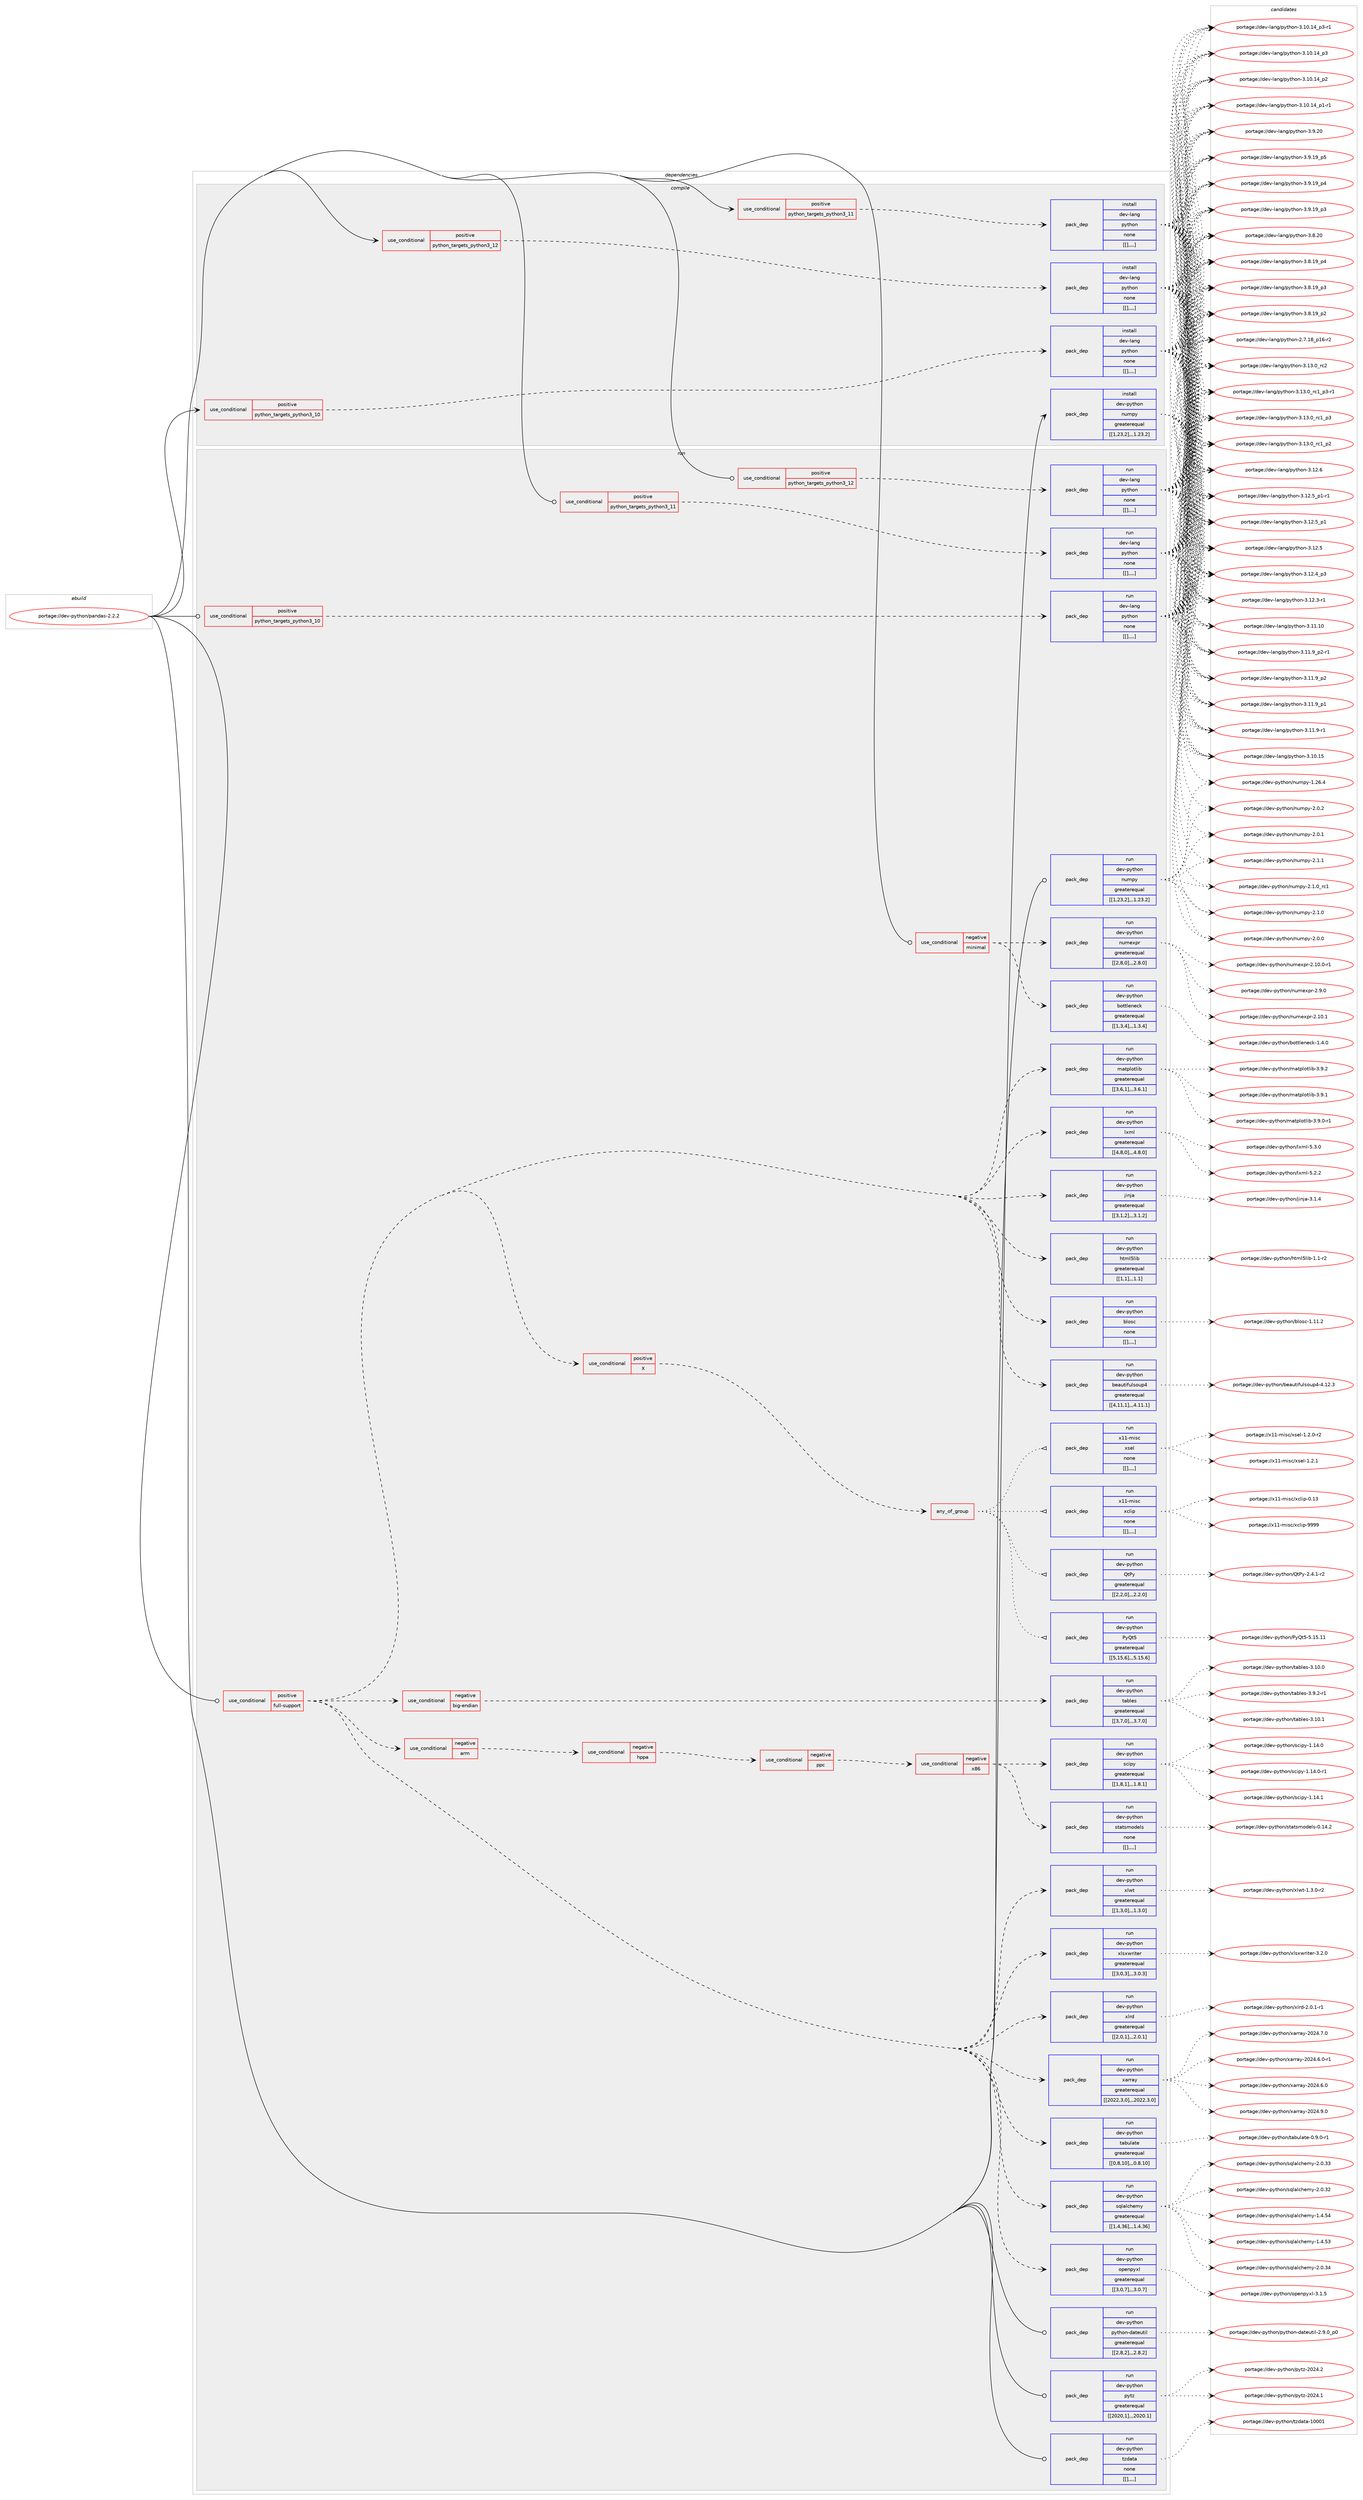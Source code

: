 digraph prolog {

# *************
# Graph options
# *************

newrank=true;
concentrate=true;
compound=true;
graph [rankdir=LR,fontname=Helvetica,fontsize=10,ranksep=1.5];#, ranksep=2.5, nodesep=0.2];
edge  [arrowhead=vee];
node  [fontname=Helvetica,fontsize=10];

# **********
# The ebuild
# **********

subgraph cluster_leftcol {
color=gray;
label=<<i>ebuild</i>>;
id [label="portage://dev-python/pandas-2.2.2", color=red, width=4, href="../dev-python/pandas-2.2.2.svg"];
}

# ****************
# The dependencies
# ****************

subgraph cluster_midcol {
color=gray;
label=<<i>dependencies</i>>;
subgraph cluster_compile {
fillcolor="#eeeeee";
style=filled;
label=<<i>compile</i>>;
subgraph cond36321 {
dependency154656 [label=<<TABLE BORDER="0" CELLBORDER="1" CELLSPACING="0" CELLPADDING="4"><TR><TD ROWSPAN="3" CELLPADDING="10">use_conditional</TD></TR><TR><TD>positive</TD></TR><TR><TD>python_targets_python3_10</TD></TR></TABLE>>, shape=none, color=red];
subgraph pack117116 {
dependency154657 [label=<<TABLE BORDER="0" CELLBORDER="1" CELLSPACING="0" CELLPADDING="4" WIDTH="220"><TR><TD ROWSPAN="6" CELLPADDING="30">pack_dep</TD></TR><TR><TD WIDTH="110">install</TD></TR><TR><TD>dev-lang</TD></TR><TR><TD>python</TD></TR><TR><TD>none</TD></TR><TR><TD>[[],,,,]</TD></TR></TABLE>>, shape=none, color=blue];
}
dependency154656:e -> dependency154657:w [weight=20,style="dashed",arrowhead="vee"];
}
id:e -> dependency154656:w [weight=20,style="solid",arrowhead="vee"];
subgraph cond36322 {
dependency154658 [label=<<TABLE BORDER="0" CELLBORDER="1" CELLSPACING="0" CELLPADDING="4"><TR><TD ROWSPAN="3" CELLPADDING="10">use_conditional</TD></TR><TR><TD>positive</TD></TR><TR><TD>python_targets_python3_11</TD></TR></TABLE>>, shape=none, color=red];
subgraph pack117117 {
dependency154659 [label=<<TABLE BORDER="0" CELLBORDER="1" CELLSPACING="0" CELLPADDING="4" WIDTH="220"><TR><TD ROWSPAN="6" CELLPADDING="30">pack_dep</TD></TR><TR><TD WIDTH="110">install</TD></TR><TR><TD>dev-lang</TD></TR><TR><TD>python</TD></TR><TR><TD>none</TD></TR><TR><TD>[[],,,,]</TD></TR></TABLE>>, shape=none, color=blue];
}
dependency154658:e -> dependency154659:w [weight=20,style="dashed",arrowhead="vee"];
}
id:e -> dependency154658:w [weight=20,style="solid",arrowhead="vee"];
subgraph cond36323 {
dependency154660 [label=<<TABLE BORDER="0" CELLBORDER="1" CELLSPACING="0" CELLPADDING="4"><TR><TD ROWSPAN="3" CELLPADDING="10">use_conditional</TD></TR><TR><TD>positive</TD></TR><TR><TD>python_targets_python3_12</TD></TR></TABLE>>, shape=none, color=red];
subgraph pack117118 {
dependency154661 [label=<<TABLE BORDER="0" CELLBORDER="1" CELLSPACING="0" CELLPADDING="4" WIDTH="220"><TR><TD ROWSPAN="6" CELLPADDING="30">pack_dep</TD></TR><TR><TD WIDTH="110">install</TD></TR><TR><TD>dev-lang</TD></TR><TR><TD>python</TD></TR><TR><TD>none</TD></TR><TR><TD>[[],,,,]</TD></TR></TABLE>>, shape=none, color=blue];
}
dependency154660:e -> dependency154661:w [weight=20,style="dashed",arrowhead="vee"];
}
id:e -> dependency154660:w [weight=20,style="solid",arrowhead="vee"];
subgraph pack117119 {
dependency154662 [label=<<TABLE BORDER="0" CELLBORDER="1" CELLSPACING="0" CELLPADDING="4" WIDTH="220"><TR><TD ROWSPAN="6" CELLPADDING="30">pack_dep</TD></TR><TR><TD WIDTH="110">install</TD></TR><TR><TD>dev-python</TD></TR><TR><TD>numpy</TD></TR><TR><TD>greaterequal</TD></TR><TR><TD>[[1,23,2],,,1.23.2]</TD></TR></TABLE>>, shape=none, color=blue];
}
id:e -> dependency154662:w [weight=20,style="solid",arrowhead="vee"];
}
subgraph cluster_compileandrun {
fillcolor="#eeeeee";
style=filled;
label=<<i>compile and run</i>>;
}
subgraph cluster_run {
fillcolor="#eeeeee";
style=filled;
label=<<i>run</i>>;
subgraph cond36324 {
dependency154663 [label=<<TABLE BORDER="0" CELLBORDER="1" CELLSPACING="0" CELLPADDING="4"><TR><TD ROWSPAN="3" CELLPADDING="10">use_conditional</TD></TR><TR><TD>negative</TD></TR><TR><TD>minimal</TD></TR></TABLE>>, shape=none, color=red];
subgraph pack117120 {
dependency154664 [label=<<TABLE BORDER="0" CELLBORDER="1" CELLSPACING="0" CELLPADDING="4" WIDTH="220"><TR><TD ROWSPAN="6" CELLPADDING="30">pack_dep</TD></TR><TR><TD WIDTH="110">run</TD></TR><TR><TD>dev-python</TD></TR><TR><TD>bottleneck</TD></TR><TR><TD>greaterequal</TD></TR><TR><TD>[[1,3,4],,,1.3.4]</TD></TR></TABLE>>, shape=none, color=blue];
}
dependency154663:e -> dependency154664:w [weight=20,style="dashed",arrowhead="vee"];
subgraph pack117121 {
dependency154665 [label=<<TABLE BORDER="0" CELLBORDER="1" CELLSPACING="0" CELLPADDING="4" WIDTH="220"><TR><TD ROWSPAN="6" CELLPADDING="30">pack_dep</TD></TR><TR><TD WIDTH="110">run</TD></TR><TR><TD>dev-python</TD></TR><TR><TD>numexpr</TD></TR><TR><TD>greaterequal</TD></TR><TR><TD>[[2,8,0],,,2.8.0]</TD></TR></TABLE>>, shape=none, color=blue];
}
dependency154663:e -> dependency154665:w [weight=20,style="dashed",arrowhead="vee"];
}
id:e -> dependency154663:w [weight=20,style="solid",arrowhead="odot"];
subgraph cond36325 {
dependency154666 [label=<<TABLE BORDER="0" CELLBORDER="1" CELLSPACING="0" CELLPADDING="4"><TR><TD ROWSPAN="3" CELLPADDING="10">use_conditional</TD></TR><TR><TD>positive</TD></TR><TR><TD>full-support</TD></TR></TABLE>>, shape=none, color=red];
subgraph pack117122 {
dependency154667 [label=<<TABLE BORDER="0" CELLBORDER="1" CELLSPACING="0" CELLPADDING="4" WIDTH="220"><TR><TD ROWSPAN="6" CELLPADDING="30">pack_dep</TD></TR><TR><TD WIDTH="110">run</TD></TR><TR><TD>dev-python</TD></TR><TR><TD>beautifulsoup4</TD></TR><TR><TD>greaterequal</TD></TR><TR><TD>[[4,11,1],,,4.11.1]</TD></TR></TABLE>>, shape=none, color=blue];
}
dependency154666:e -> dependency154667:w [weight=20,style="dashed",arrowhead="vee"];
subgraph pack117123 {
dependency154668 [label=<<TABLE BORDER="0" CELLBORDER="1" CELLSPACING="0" CELLPADDING="4" WIDTH="220"><TR><TD ROWSPAN="6" CELLPADDING="30">pack_dep</TD></TR><TR><TD WIDTH="110">run</TD></TR><TR><TD>dev-python</TD></TR><TR><TD>blosc</TD></TR><TR><TD>none</TD></TR><TR><TD>[[],,,,]</TD></TR></TABLE>>, shape=none, color=blue];
}
dependency154666:e -> dependency154668:w [weight=20,style="dashed",arrowhead="vee"];
subgraph pack117124 {
dependency154669 [label=<<TABLE BORDER="0" CELLBORDER="1" CELLSPACING="0" CELLPADDING="4" WIDTH="220"><TR><TD ROWSPAN="6" CELLPADDING="30">pack_dep</TD></TR><TR><TD WIDTH="110">run</TD></TR><TR><TD>dev-python</TD></TR><TR><TD>html5lib</TD></TR><TR><TD>greaterequal</TD></TR><TR><TD>[[1,1],,,1.1]</TD></TR></TABLE>>, shape=none, color=blue];
}
dependency154666:e -> dependency154669:w [weight=20,style="dashed",arrowhead="vee"];
subgraph pack117125 {
dependency154670 [label=<<TABLE BORDER="0" CELLBORDER="1" CELLSPACING="0" CELLPADDING="4" WIDTH="220"><TR><TD ROWSPAN="6" CELLPADDING="30">pack_dep</TD></TR><TR><TD WIDTH="110">run</TD></TR><TR><TD>dev-python</TD></TR><TR><TD>jinja</TD></TR><TR><TD>greaterequal</TD></TR><TR><TD>[[3,1,2],,,3.1.2]</TD></TR></TABLE>>, shape=none, color=blue];
}
dependency154666:e -> dependency154670:w [weight=20,style="dashed",arrowhead="vee"];
subgraph pack117126 {
dependency154671 [label=<<TABLE BORDER="0" CELLBORDER="1" CELLSPACING="0" CELLPADDING="4" WIDTH="220"><TR><TD ROWSPAN="6" CELLPADDING="30">pack_dep</TD></TR><TR><TD WIDTH="110">run</TD></TR><TR><TD>dev-python</TD></TR><TR><TD>lxml</TD></TR><TR><TD>greaterequal</TD></TR><TR><TD>[[4,8,0],,,4.8.0]</TD></TR></TABLE>>, shape=none, color=blue];
}
dependency154666:e -> dependency154671:w [weight=20,style="dashed",arrowhead="vee"];
subgraph pack117127 {
dependency154672 [label=<<TABLE BORDER="0" CELLBORDER="1" CELLSPACING="0" CELLPADDING="4" WIDTH="220"><TR><TD ROWSPAN="6" CELLPADDING="30">pack_dep</TD></TR><TR><TD WIDTH="110">run</TD></TR><TR><TD>dev-python</TD></TR><TR><TD>matplotlib</TD></TR><TR><TD>greaterequal</TD></TR><TR><TD>[[3,6,1],,,3.6.1]</TD></TR></TABLE>>, shape=none, color=blue];
}
dependency154666:e -> dependency154672:w [weight=20,style="dashed",arrowhead="vee"];
subgraph pack117128 {
dependency154673 [label=<<TABLE BORDER="0" CELLBORDER="1" CELLSPACING="0" CELLPADDING="4" WIDTH="220"><TR><TD ROWSPAN="6" CELLPADDING="30">pack_dep</TD></TR><TR><TD WIDTH="110">run</TD></TR><TR><TD>dev-python</TD></TR><TR><TD>openpyxl</TD></TR><TR><TD>greaterequal</TD></TR><TR><TD>[[3,0,7],,,3.0.7]</TD></TR></TABLE>>, shape=none, color=blue];
}
dependency154666:e -> dependency154673:w [weight=20,style="dashed",arrowhead="vee"];
subgraph pack117129 {
dependency154674 [label=<<TABLE BORDER="0" CELLBORDER="1" CELLSPACING="0" CELLPADDING="4" WIDTH="220"><TR><TD ROWSPAN="6" CELLPADDING="30">pack_dep</TD></TR><TR><TD WIDTH="110">run</TD></TR><TR><TD>dev-python</TD></TR><TR><TD>sqlalchemy</TD></TR><TR><TD>greaterequal</TD></TR><TR><TD>[[1,4,36],,,1.4.36]</TD></TR></TABLE>>, shape=none, color=blue];
}
dependency154666:e -> dependency154674:w [weight=20,style="dashed",arrowhead="vee"];
subgraph pack117130 {
dependency154675 [label=<<TABLE BORDER="0" CELLBORDER="1" CELLSPACING="0" CELLPADDING="4" WIDTH="220"><TR><TD ROWSPAN="6" CELLPADDING="30">pack_dep</TD></TR><TR><TD WIDTH="110">run</TD></TR><TR><TD>dev-python</TD></TR><TR><TD>tabulate</TD></TR><TR><TD>greaterequal</TD></TR><TR><TD>[[0,8,10],,,0.8.10]</TD></TR></TABLE>>, shape=none, color=blue];
}
dependency154666:e -> dependency154675:w [weight=20,style="dashed",arrowhead="vee"];
subgraph pack117131 {
dependency154676 [label=<<TABLE BORDER="0" CELLBORDER="1" CELLSPACING="0" CELLPADDING="4" WIDTH="220"><TR><TD ROWSPAN="6" CELLPADDING="30">pack_dep</TD></TR><TR><TD WIDTH="110">run</TD></TR><TR><TD>dev-python</TD></TR><TR><TD>xarray</TD></TR><TR><TD>greaterequal</TD></TR><TR><TD>[[2022,3,0],,,2022.3.0]</TD></TR></TABLE>>, shape=none, color=blue];
}
dependency154666:e -> dependency154676:w [weight=20,style="dashed",arrowhead="vee"];
subgraph pack117132 {
dependency154677 [label=<<TABLE BORDER="0" CELLBORDER="1" CELLSPACING="0" CELLPADDING="4" WIDTH="220"><TR><TD ROWSPAN="6" CELLPADDING="30">pack_dep</TD></TR><TR><TD WIDTH="110">run</TD></TR><TR><TD>dev-python</TD></TR><TR><TD>xlrd</TD></TR><TR><TD>greaterequal</TD></TR><TR><TD>[[2,0,1],,,2.0.1]</TD></TR></TABLE>>, shape=none, color=blue];
}
dependency154666:e -> dependency154677:w [weight=20,style="dashed",arrowhead="vee"];
subgraph pack117133 {
dependency154678 [label=<<TABLE BORDER="0" CELLBORDER="1" CELLSPACING="0" CELLPADDING="4" WIDTH="220"><TR><TD ROWSPAN="6" CELLPADDING="30">pack_dep</TD></TR><TR><TD WIDTH="110">run</TD></TR><TR><TD>dev-python</TD></TR><TR><TD>xlsxwriter</TD></TR><TR><TD>greaterequal</TD></TR><TR><TD>[[3,0,3],,,3.0.3]</TD></TR></TABLE>>, shape=none, color=blue];
}
dependency154666:e -> dependency154678:w [weight=20,style="dashed",arrowhead="vee"];
subgraph pack117134 {
dependency154679 [label=<<TABLE BORDER="0" CELLBORDER="1" CELLSPACING="0" CELLPADDING="4" WIDTH="220"><TR><TD ROWSPAN="6" CELLPADDING="30">pack_dep</TD></TR><TR><TD WIDTH="110">run</TD></TR><TR><TD>dev-python</TD></TR><TR><TD>xlwt</TD></TR><TR><TD>greaterequal</TD></TR><TR><TD>[[1,3,0],,,1.3.0]</TD></TR></TABLE>>, shape=none, color=blue];
}
dependency154666:e -> dependency154679:w [weight=20,style="dashed",arrowhead="vee"];
subgraph cond36326 {
dependency154680 [label=<<TABLE BORDER="0" CELLBORDER="1" CELLSPACING="0" CELLPADDING="4"><TR><TD ROWSPAN="3" CELLPADDING="10">use_conditional</TD></TR><TR><TD>negative</TD></TR><TR><TD>arm</TD></TR></TABLE>>, shape=none, color=red];
subgraph cond36327 {
dependency154681 [label=<<TABLE BORDER="0" CELLBORDER="1" CELLSPACING="0" CELLPADDING="4"><TR><TD ROWSPAN="3" CELLPADDING="10">use_conditional</TD></TR><TR><TD>negative</TD></TR><TR><TD>hppa</TD></TR></TABLE>>, shape=none, color=red];
subgraph cond36328 {
dependency154682 [label=<<TABLE BORDER="0" CELLBORDER="1" CELLSPACING="0" CELLPADDING="4"><TR><TD ROWSPAN="3" CELLPADDING="10">use_conditional</TD></TR><TR><TD>negative</TD></TR><TR><TD>ppc</TD></TR></TABLE>>, shape=none, color=red];
subgraph cond36329 {
dependency154683 [label=<<TABLE BORDER="0" CELLBORDER="1" CELLSPACING="0" CELLPADDING="4"><TR><TD ROWSPAN="3" CELLPADDING="10">use_conditional</TD></TR><TR><TD>negative</TD></TR><TR><TD>x86</TD></TR></TABLE>>, shape=none, color=red];
subgraph pack117135 {
dependency154684 [label=<<TABLE BORDER="0" CELLBORDER="1" CELLSPACING="0" CELLPADDING="4" WIDTH="220"><TR><TD ROWSPAN="6" CELLPADDING="30">pack_dep</TD></TR><TR><TD WIDTH="110">run</TD></TR><TR><TD>dev-python</TD></TR><TR><TD>scipy</TD></TR><TR><TD>greaterequal</TD></TR><TR><TD>[[1,8,1],,,1.8.1]</TD></TR></TABLE>>, shape=none, color=blue];
}
dependency154683:e -> dependency154684:w [weight=20,style="dashed",arrowhead="vee"];
subgraph pack117136 {
dependency154685 [label=<<TABLE BORDER="0" CELLBORDER="1" CELLSPACING="0" CELLPADDING="4" WIDTH="220"><TR><TD ROWSPAN="6" CELLPADDING="30">pack_dep</TD></TR><TR><TD WIDTH="110">run</TD></TR><TR><TD>dev-python</TD></TR><TR><TD>statsmodels</TD></TR><TR><TD>none</TD></TR><TR><TD>[[],,,,]</TD></TR></TABLE>>, shape=none, color=blue];
}
dependency154683:e -> dependency154685:w [weight=20,style="dashed",arrowhead="vee"];
}
dependency154682:e -> dependency154683:w [weight=20,style="dashed",arrowhead="vee"];
}
dependency154681:e -> dependency154682:w [weight=20,style="dashed",arrowhead="vee"];
}
dependency154680:e -> dependency154681:w [weight=20,style="dashed",arrowhead="vee"];
}
dependency154666:e -> dependency154680:w [weight=20,style="dashed",arrowhead="vee"];
subgraph cond36330 {
dependency154686 [label=<<TABLE BORDER="0" CELLBORDER="1" CELLSPACING="0" CELLPADDING="4"><TR><TD ROWSPAN="3" CELLPADDING="10">use_conditional</TD></TR><TR><TD>negative</TD></TR><TR><TD>big-endian</TD></TR></TABLE>>, shape=none, color=red];
subgraph pack117137 {
dependency154687 [label=<<TABLE BORDER="0" CELLBORDER="1" CELLSPACING="0" CELLPADDING="4" WIDTH="220"><TR><TD ROWSPAN="6" CELLPADDING="30">pack_dep</TD></TR><TR><TD WIDTH="110">run</TD></TR><TR><TD>dev-python</TD></TR><TR><TD>tables</TD></TR><TR><TD>greaterequal</TD></TR><TR><TD>[[3,7,0],,,3.7.0]</TD></TR></TABLE>>, shape=none, color=blue];
}
dependency154686:e -> dependency154687:w [weight=20,style="dashed",arrowhead="vee"];
}
dependency154666:e -> dependency154686:w [weight=20,style="dashed",arrowhead="vee"];
subgraph cond36331 {
dependency154688 [label=<<TABLE BORDER="0" CELLBORDER="1" CELLSPACING="0" CELLPADDING="4"><TR><TD ROWSPAN="3" CELLPADDING="10">use_conditional</TD></TR><TR><TD>positive</TD></TR><TR><TD>X</TD></TR></TABLE>>, shape=none, color=red];
subgraph any1069 {
dependency154689 [label=<<TABLE BORDER="0" CELLBORDER="1" CELLSPACING="0" CELLPADDING="4"><TR><TD CELLPADDING="10">any_of_group</TD></TR></TABLE>>, shape=none, color=red];subgraph pack117138 {
dependency154690 [label=<<TABLE BORDER="0" CELLBORDER="1" CELLSPACING="0" CELLPADDING="4" WIDTH="220"><TR><TD ROWSPAN="6" CELLPADDING="30">pack_dep</TD></TR><TR><TD WIDTH="110">run</TD></TR><TR><TD>dev-python</TD></TR><TR><TD>PyQt5</TD></TR><TR><TD>greaterequal</TD></TR><TR><TD>[[5,15,6],,,5.15.6]</TD></TR></TABLE>>, shape=none, color=blue];
}
dependency154689:e -> dependency154690:w [weight=20,style="dotted",arrowhead="oinv"];
subgraph pack117139 {
dependency154691 [label=<<TABLE BORDER="0" CELLBORDER="1" CELLSPACING="0" CELLPADDING="4" WIDTH="220"><TR><TD ROWSPAN="6" CELLPADDING="30">pack_dep</TD></TR><TR><TD WIDTH="110">run</TD></TR><TR><TD>dev-python</TD></TR><TR><TD>QtPy</TD></TR><TR><TD>greaterequal</TD></TR><TR><TD>[[2,2,0],,,2.2.0]</TD></TR></TABLE>>, shape=none, color=blue];
}
dependency154689:e -> dependency154691:w [weight=20,style="dotted",arrowhead="oinv"];
subgraph pack117140 {
dependency154692 [label=<<TABLE BORDER="0" CELLBORDER="1" CELLSPACING="0" CELLPADDING="4" WIDTH="220"><TR><TD ROWSPAN="6" CELLPADDING="30">pack_dep</TD></TR><TR><TD WIDTH="110">run</TD></TR><TR><TD>x11-misc</TD></TR><TR><TD>xclip</TD></TR><TR><TD>none</TD></TR><TR><TD>[[],,,,]</TD></TR></TABLE>>, shape=none, color=blue];
}
dependency154689:e -> dependency154692:w [weight=20,style="dotted",arrowhead="oinv"];
subgraph pack117141 {
dependency154693 [label=<<TABLE BORDER="0" CELLBORDER="1" CELLSPACING="0" CELLPADDING="4" WIDTH="220"><TR><TD ROWSPAN="6" CELLPADDING="30">pack_dep</TD></TR><TR><TD WIDTH="110">run</TD></TR><TR><TD>x11-misc</TD></TR><TR><TD>xsel</TD></TR><TR><TD>none</TD></TR><TR><TD>[[],,,,]</TD></TR></TABLE>>, shape=none, color=blue];
}
dependency154689:e -> dependency154693:w [weight=20,style="dotted",arrowhead="oinv"];
}
dependency154688:e -> dependency154689:w [weight=20,style="dashed",arrowhead="vee"];
}
dependency154666:e -> dependency154688:w [weight=20,style="dashed",arrowhead="vee"];
}
id:e -> dependency154666:w [weight=20,style="solid",arrowhead="odot"];
subgraph cond36332 {
dependency154694 [label=<<TABLE BORDER="0" CELLBORDER="1" CELLSPACING="0" CELLPADDING="4"><TR><TD ROWSPAN="3" CELLPADDING="10">use_conditional</TD></TR><TR><TD>positive</TD></TR><TR><TD>python_targets_python3_10</TD></TR></TABLE>>, shape=none, color=red];
subgraph pack117142 {
dependency154695 [label=<<TABLE BORDER="0" CELLBORDER="1" CELLSPACING="0" CELLPADDING="4" WIDTH="220"><TR><TD ROWSPAN="6" CELLPADDING="30">pack_dep</TD></TR><TR><TD WIDTH="110">run</TD></TR><TR><TD>dev-lang</TD></TR><TR><TD>python</TD></TR><TR><TD>none</TD></TR><TR><TD>[[],,,,]</TD></TR></TABLE>>, shape=none, color=blue];
}
dependency154694:e -> dependency154695:w [weight=20,style="dashed",arrowhead="vee"];
}
id:e -> dependency154694:w [weight=20,style="solid",arrowhead="odot"];
subgraph cond36333 {
dependency154696 [label=<<TABLE BORDER="0" CELLBORDER="1" CELLSPACING="0" CELLPADDING="4"><TR><TD ROWSPAN="3" CELLPADDING="10">use_conditional</TD></TR><TR><TD>positive</TD></TR><TR><TD>python_targets_python3_11</TD></TR></TABLE>>, shape=none, color=red];
subgraph pack117143 {
dependency154697 [label=<<TABLE BORDER="0" CELLBORDER="1" CELLSPACING="0" CELLPADDING="4" WIDTH="220"><TR><TD ROWSPAN="6" CELLPADDING="30">pack_dep</TD></TR><TR><TD WIDTH="110">run</TD></TR><TR><TD>dev-lang</TD></TR><TR><TD>python</TD></TR><TR><TD>none</TD></TR><TR><TD>[[],,,,]</TD></TR></TABLE>>, shape=none, color=blue];
}
dependency154696:e -> dependency154697:w [weight=20,style="dashed",arrowhead="vee"];
}
id:e -> dependency154696:w [weight=20,style="solid",arrowhead="odot"];
subgraph cond36334 {
dependency154698 [label=<<TABLE BORDER="0" CELLBORDER="1" CELLSPACING="0" CELLPADDING="4"><TR><TD ROWSPAN="3" CELLPADDING="10">use_conditional</TD></TR><TR><TD>positive</TD></TR><TR><TD>python_targets_python3_12</TD></TR></TABLE>>, shape=none, color=red];
subgraph pack117144 {
dependency154699 [label=<<TABLE BORDER="0" CELLBORDER="1" CELLSPACING="0" CELLPADDING="4" WIDTH="220"><TR><TD ROWSPAN="6" CELLPADDING="30">pack_dep</TD></TR><TR><TD WIDTH="110">run</TD></TR><TR><TD>dev-lang</TD></TR><TR><TD>python</TD></TR><TR><TD>none</TD></TR><TR><TD>[[],,,,]</TD></TR></TABLE>>, shape=none, color=blue];
}
dependency154698:e -> dependency154699:w [weight=20,style="dashed",arrowhead="vee"];
}
id:e -> dependency154698:w [weight=20,style="solid",arrowhead="odot"];
subgraph pack117145 {
dependency154700 [label=<<TABLE BORDER="0" CELLBORDER="1" CELLSPACING="0" CELLPADDING="4" WIDTH="220"><TR><TD ROWSPAN="6" CELLPADDING="30">pack_dep</TD></TR><TR><TD WIDTH="110">run</TD></TR><TR><TD>dev-python</TD></TR><TR><TD>numpy</TD></TR><TR><TD>greaterequal</TD></TR><TR><TD>[[1,23,2],,,1.23.2]</TD></TR></TABLE>>, shape=none, color=blue];
}
id:e -> dependency154700:w [weight=20,style="solid",arrowhead="odot"];
subgraph pack117146 {
dependency154701 [label=<<TABLE BORDER="0" CELLBORDER="1" CELLSPACING="0" CELLPADDING="4" WIDTH="220"><TR><TD ROWSPAN="6" CELLPADDING="30">pack_dep</TD></TR><TR><TD WIDTH="110">run</TD></TR><TR><TD>dev-python</TD></TR><TR><TD>python-dateutil</TD></TR><TR><TD>greaterequal</TD></TR><TR><TD>[[2,8,2],,,2.8.2]</TD></TR></TABLE>>, shape=none, color=blue];
}
id:e -> dependency154701:w [weight=20,style="solid",arrowhead="odot"];
subgraph pack117147 {
dependency154702 [label=<<TABLE BORDER="0" CELLBORDER="1" CELLSPACING="0" CELLPADDING="4" WIDTH="220"><TR><TD ROWSPAN="6" CELLPADDING="30">pack_dep</TD></TR><TR><TD WIDTH="110">run</TD></TR><TR><TD>dev-python</TD></TR><TR><TD>pytz</TD></TR><TR><TD>greaterequal</TD></TR><TR><TD>[[2020,1],,,2020.1]</TD></TR></TABLE>>, shape=none, color=blue];
}
id:e -> dependency154702:w [weight=20,style="solid",arrowhead="odot"];
subgraph pack117148 {
dependency154703 [label=<<TABLE BORDER="0" CELLBORDER="1" CELLSPACING="0" CELLPADDING="4" WIDTH="220"><TR><TD ROWSPAN="6" CELLPADDING="30">pack_dep</TD></TR><TR><TD WIDTH="110">run</TD></TR><TR><TD>dev-python</TD></TR><TR><TD>tzdata</TD></TR><TR><TD>none</TD></TR><TR><TD>[[],,,,]</TD></TR></TABLE>>, shape=none, color=blue];
}
id:e -> dependency154703:w [weight=20,style="solid",arrowhead="odot"];
}
}

# **************
# The candidates
# **************

subgraph cluster_choices {
rank=same;
color=gray;
label=<<i>candidates</i>>;

subgraph choice117116 {
color=black;
nodesep=1;
choice10010111845108971101034711212111610411111045514649514648951149950 [label="portage://dev-lang/python-3.13.0_rc2", color=red, width=4,href="../dev-lang/python-3.13.0_rc2.svg"];
choice1001011184510897110103471121211161041111104551464951464895114994995112514511449 [label="portage://dev-lang/python-3.13.0_rc1_p3-r1", color=red, width=4,href="../dev-lang/python-3.13.0_rc1_p3-r1.svg"];
choice100101118451089711010347112121116104111110455146495146489511499499511251 [label="portage://dev-lang/python-3.13.0_rc1_p3", color=red, width=4,href="../dev-lang/python-3.13.0_rc1_p3.svg"];
choice100101118451089711010347112121116104111110455146495146489511499499511250 [label="portage://dev-lang/python-3.13.0_rc1_p2", color=red, width=4,href="../dev-lang/python-3.13.0_rc1_p2.svg"];
choice10010111845108971101034711212111610411111045514649504654 [label="portage://dev-lang/python-3.12.6", color=red, width=4,href="../dev-lang/python-3.12.6.svg"];
choice1001011184510897110103471121211161041111104551464950465395112494511449 [label="portage://dev-lang/python-3.12.5_p1-r1", color=red, width=4,href="../dev-lang/python-3.12.5_p1-r1.svg"];
choice100101118451089711010347112121116104111110455146495046539511249 [label="portage://dev-lang/python-3.12.5_p1", color=red, width=4,href="../dev-lang/python-3.12.5_p1.svg"];
choice10010111845108971101034711212111610411111045514649504653 [label="portage://dev-lang/python-3.12.5", color=red, width=4,href="../dev-lang/python-3.12.5.svg"];
choice100101118451089711010347112121116104111110455146495046529511251 [label="portage://dev-lang/python-3.12.4_p3", color=red, width=4,href="../dev-lang/python-3.12.4_p3.svg"];
choice100101118451089711010347112121116104111110455146495046514511449 [label="portage://dev-lang/python-3.12.3-r1", color=red, width=4,href="../dev-lang/python-3.12.3-r1.svg"];
choice1001011184510897110103471121211161041111104551464949464948 [label="portage://dev-lang/python-3.11.10", color=red, width=4,href="../dev-lang/python-3.11.10.svg"];
choice1001011184510897110103471121211161041111104551464949465795112504511449 [label="portage://dev-lang/python-3.11.9_p2-r1", color=red, width=4,href="../dev-lang/python-3.11.9_p2-r1.svg"];
choice100101118451089711010347112121116104111110455146494946579511250 [label="portage://dev-lang/python-3.11.9_p2", color=red, width=4,href="../dev-lang/python-3.11.9_p2.svg"];
choice100101118451089711010347112121116104111110455146494946579511249 [label="portage://dev-lang/python-3.11.9_p1", color=red, width=4,href="../dev-lang/python-3.11.9_p1.svg"];
choice100101118451089711010347112121116104111110455146494946574511449 [label="portage://dev-lang/python-3.11.9-r1", color=red, width=4,href="../dev-lang/python-3.11.9-r1.svg"];
choice1001011184510897110103471121211161041111104551464948464953 [label="portage://dev-lang/python-3.10.15", color=red, width=4,href="../dev-lang/python-3.10.15.svg"];
choice100101118451089711010347112121116104111110455146494846495295112514511449 [label="portage://dev-lang/python-3.10.14_p3-r1", color=red, width=4,href="../dev-lang/python-3.10.14_p3-r1.svg"];
choice10010111845108971101034711212111610411111045514649484649529511251 [label="portage://dev-lang/python-3.10.14_p3", color=red, width=4,href="../dev-lang/python-3.10.14_p3.svg"];
choice10010111845108971101034711212111610411111045514649484649529511250 [label="portage://dev-lang/python-3.10.14_p2", color=red, width=4,href="../dev-lang/python-3.10.14_p2.svg"];
choice100101118451089711010347112121116104111110455146494846495295112494511449 [label="portage://dev-lang/python-3.10.14_p1-r1", color=red, width=4,href="../dev-lang/python-3.10.14_p1-r1.svg"];
choice10010111845108971101034711212111610411111045514657465048 [label="portage://dev-lang/python-3.9.20", color=red, width=4,href="../dev-lang/python-3.9.20.svg"];
choice100101118451089711010347112121116104111110455146574649579511253 [label="portage://dev-lang/python-3.9.19_p5", color=red, width=4,href="../dev-lang/python-3.9.19_p5.svg"];
choice100101118451089711010347112121116104111110455146574649579511252 [label="portage://dev-lang/python-3.9.19_p4", color=red, width=4,href="../dev-lang/python-3.9.19_p4.svg"];
choice100101118451089711010347112121116104111110455146574649579511251 [label="portage://dev-lang/python-3.9.19_p3", color=red, width=4,href="../dev-lang/python-3.9.19_p3.svg"];
choice10010111845108971101034711212111610411111045514656465048 [label="portage://dev-lang/python-3.8.20", color=red, width=4,href="../dev-lang/python-3.8.20.svg"];
choice100101118451089711010347112121116104111110455146564649579511252 [label="portage://dev-lang/python-3.8.19_p4", color=red, width=4,href="../dev-lang/python-3.8.19_p4.svg"];
choice100101118451089711010347112121116104111110455146564649579511251 [label="portage://dev-lang/python-3.8.19_p3", color=red, width=4,href="../dev-lang/python-3.8.19_p3.svg"];
choice100101118451089711010347112121116104111110455146564649579511250 [label="portage://dev-lang/python-3.8.19_p2", color=red, width=4,href="../dev-lang/python-3.8.19_p2.svg"];
choice100101118451089711010347112121116104111110455046554649569511249544511450 [label="portage://dev-lang/python-2.7.18_p16-r2", color=red, width=4,href="../dev-lang/python-2.7.18_p16-r2.svg"];
dependency154657:e -> choice10010111845108971101034711212111610411111045514649514648951149950:w [style=dotted,weight="100"];
dependency154657:e -> choice1001011184510897110103471121211161041111104551464951464895114994995112514511449:w [style=dotted,weight="100"];
dependency154657:e -> choice100101118451089711010347112121116104111110455146495146489511499499511251:w [style=dotted,weight="100"];
dependency154657:e -> choice100101118451089711010347112121116104111110455146495146489511499499511250:w [style=dotted,weight="100"];
dependency154657:e -> choice10010111845108971101034711212111610411111045514649504654:w [style=dotted,weight="100"];
dependency154657:e -> choice1001011184510897110103471121211161041111104551464950465395112494511449:w [style=dotted,weight="100"];
dependency154657:e -> choice100101118451089711010347112121116104111110455146495046539511249:w [style=dotted,weight="100"];
dependency154657:e -> choice10010111845108971101034711212111610411111045514649504653:w [style=dotted,weight="100"];
dependency154657:e -> choice100101118451089711010347112121116104111110455146495046529511251:w [style=dotted,weight="100"];
dependency154657:e -> choice100101118451089711010347112121116104111110455146495046514511449:w [style=dotted,weight="100"];
dependency154657:e -> choice1001011184510897110103471121211161041111104551464949464948:w [style=dotted,weight="100"];
dependency154657:e -> choice1001011184510897110103471121211161041111104551464949465795112504511449:w [style=dotted,weight="100"];
dependency154657:e -> choice100101118451089711010347112121116104111110455146494946579511250:w [style=dotted,weight="100"];
dependency154657:e -> choice100101118451089711010347112121116104111110455146494946579511249:w [style=dotted,weight="100"];
dependency154657:e -> choice100101118451089711010347112121116104111110455146494946574511449:w [style=dotted,weight="100"];
dependency154657:e -> choice1001011184510897110103471121211161041111104551464948464953:w [style=dotted,weight="100"];
dependency154657:e -> choice100101118451089711010347112121116104111110455146494846495295112514511449:w [style=dotted,weight="100"];
dependency154657:e -> choice10010111845108971101034711212111610411111045514649484649529511251:w [style=dotted,weight="100"];
dependency154657:e -> choice10010111845108971101034711212111610411111045514649484649529511250:w [style=dotted,weight="100"];
dependency154657:e -> choice100101118451089711010347112121116104111110455146494846495295112494511449:w [style=dotted,weight="100"];
dependency154657:e -> choice10010111845108971101034711212111610411111045514657465048:w [style=dotted,weight="100"];
dependency154657:e -> choice100101118451089711010347112121116104111110455146574649579511253:w [style=dotted,weight="100"];
dependency154657:e -> choice100101118451089711010347112121116104111110455146574649579511252:w [style=dotted,weight="100"];
dependency154657:e -> choice100101118451089711010347112121116104111110455146574649579511251:w [style=dotted,weight="100"];
dependency154657:e -> choice10010111845108971101034711212111610411111045514656465048:w [style=dotted,weight="100"];
dependency154657:e -> choice100101118451089711010347112121116104111110455146564649579511252:w [style=dotted,weight="100"];
dependency154657:e -> choice100101118451089711010347112121116104111110455146564649579511251:w [style=dotted,weight="100"];
dependency154657:e -> choice100101118451089711010347112121116104111110455146564649579511250:w [style=dotted,weight="100"];
dependency154657:e -> choice100101118451089711010347112121116104111110455046554649569511249544511450:w [style=dotted,weight="100"];
}
subgraph choice117117 {
color=black;
nodesep=1;
choice10010111845108971101034711212111610411111045514649514648951149950 [label="portage://dev-lang/python-3.13.0_rc2", color=red, width=4,href="../dev-lang/python-3.13.0_rc2.svg"];
choice1001011184510897110103471121211161041111104551464951464895114994995112514511449 [label="portage://dev-lang/python-3.13.0_rc1_p3-r1", color=red, width=4,href="../dev-lang/python-3.13.0_rc1_p3-r1.svg"];
choice100101118451089711010347112121116104111110455146495146489511499499511251 [label="portage://dev-lang/python-3.13.0_rc1_p3", color=red, width=4,href="../dev-lang/python-3.13.0_rc1_p3.svg"];
choice100101118451089711010347112121116104111110455146495146489511499499511250 [label="portage://dev-lang/python-3.13.0_rc1_p2", color=red, width=4,href="../dev-lang/python-3.13.0_rc1_p2.svg"];
choice10010111845108971101034711212111610411111045514649504654 [label="portage://dev-lang/python-3.12.6", color=red, width=4,href="../dev-lang/python-3.12.6.svg"];
choice1001011184510897110103471121211161041111104551464950465395112494511449 [label="portage://dev-lang/python-3.12.5_p1-r1", color=red, width=4,href="../dev-lang/python-3.12.5_p1-r1.svg"];
choice100101118451089711010347112121116104111110455146495046539511249 [label="portage://dev-lang/python-3.12.5_p1", color=red, width=4,href="../dev-lang/python-3.12.5_p1.svg"];
choice10010111845108971101034711212111610411111045514649504653 [label="portage://dev-lang/python-3.12.5", color=red, width=4,href="../dev-lang/python-3.12.5.svg"];
choice100101118451089711010347112121116104111110455146495046529511251 [label="portage://dev-lang/python-3.12.4_p3", color=red, width=4,href="../dev-lang/python-3.12.4_p3.svg"];
choice100101118451089711010347112121116104111110455146495046514511449 [label="portage://dev-lang/python-3.12.3-r1", color=red, width=4,href="../dev-lang/python-3.12.3-r1.svg"];
choice1001011184510897110103471121211161041111104551464949464948 [label="portage://dev-lang/python-3.11.10", color=red, width=4,href="../dev-lang/python-3.11.10.svg"];
choice1001011184510897110103471121211161041111104551464949465795112504511449 [label="portage://dev-lang/python-3.11.9_p2-r1", color=red, width=4,href="../dev-lang/python-3.11.9_p2-r1.svg"];
choice100101118451089711010347112121116104111110455146494946579511250 [label="portage://dev-lang/python-3.11.9_p2", color=red, width=4,href="../dev-lang/python-3.11.9_p2.svg"];
choice100101118451089711010347112121116104111110455146494946579511249 [label="portage://dev-lang/python-3.11.9_p1", color=red, width=4,href="../dev-lang/python-3.11.9_p1.svg"];
choice100101118451089711010347112121116104111110455146494946574511449 [label="portage://dev-lang/python-3.11.9-r1", color=red, width=4,href="../dev-lang/python-3.11.9-r1.svg"];
choice1001011184510897110103471121211161041111104551464948464953 [label="portage://dev-lang/python-3.10.15", color=red, width=4,href="../dev-lang/python-3.10.15.svg"];
choice100101118451089711010347112121116104111110455146494846495295112514511449 [label="portage://dev-lang/python-3.10.14_p3-r1", color=red, width=4,href="../dev-lang/python-3.10.14_p3-r1.svg"];
choice10010111845108971101034711212111610411111045514649484649529511251 [label="portage://dev-lang/python-3.10.14_p3", color=red, width=4,href="../dev-lang/python-3.10.14_p3.svg"];
choice10010111845108971101034711212111610411111045514649484649529511250 [label="portage://dev-lang/python-3.10.14_p2", color=red, width=4,href="../dev-lang/python-3.10.14_p2.svg"];
choice100101118451089711010347112121116104111110455146494846495295112494511449 [label="portage://dev-lang/python-3.10.14_p1-r1", color=red, width=4,href="../dev-lang/python-3.10.14_p1-r1.svg"];
choice10010111845108971101034711212111610411111045514657465048 [label="portage://dev-lang/python-3.9.20", color=red, width=4,href="../dev-lang/python-3.9.20.svg"];
choice100101118451089711010347112121116104111110455146574649579511253 [label="portage://dev-lang/python-3.9.19_p5", color=red, width=4,href="../dev-lang/python-3.9.19_p5.svg"];
choice100101118451089711010347112121116104111110455146574649579511252 [label="portage://dev-lang/python-3.9.19_p4", color=red, width=4,href="../dev-lang/python-3.9.19_p4.svg"];
choice100101118451089711010347112121116104111110455146574649579511251 [label="portage://dev-lang/python-3.9.19_p3", color=red, width=4,href="../dev-lang/python-3.9.19_p3.svg"];
choice10010111845108971101034711212111610411111045514656465048 [label="portage://dev-lang/python-3.8.20", color=red, width=4,href="../dev-lang/python-3.8.20.svg"];
choice100101118451089711010347112121116104111110455146564649579511252 [label="portage://dev-lang/python-3.8.19_p4", color=red, width=4,href="../dev-lang/python-3.8.19_p4.svg"];
choice100101118451089711010347112121116104111110455146564649579511251 [label="portage://dev-lang/python-3.8.19_p3", color=red, width=4,href="../dev-lang/python-3.8.19_p3.svg"];
choice100101118451089711010347112121116104111110455146564649579511250 [label="portage://dev-lang/python-3.8.19_p2", color=red, width=4,href="../dev-lang/python-3.8.19_p2.svg"];
choice100101118451089711010347112121116104111110455046554649569511249544511450 [label="portage://dev-lang/python-2.7.18_p16-r2", color=red, width=4,href="../dev-lang/python-2.7.18_p16-r2.svg"];
dependency154659:e -> choice10010111845108971101034711212111610411111045514649514648951149950:w [style=dotted,weight="100"];
dependency154659:e -> choice1001011184510897110103471121211161041111104551464951464895114994995112514511449:w [style=dotted,weight="100"];
dependency154659:e -> choice100101118451089711010347112121116104111110455146495146489511499499511251:w [style=dotted,weight="100"];
dependency154659:e -> choice100101118451089711010347112121116104111110455146495146489511499499511250:w [style=dotted,weight="100"];
dependency154659:e -> choice10010111845108971101034711212111610411111045514649504654:w [style=dotted,weight="100"];
dependency154659:e -> choice1001011184510897110103471121211161041111104551464950465395112494511449:w [style=dotted,weight="100"];
dependency154659:e -> choice100101118451089711010347112121116104111110455146495046539511249:w [style=dotted,weight="100"];
dependency154659:e -> choice10010111845108971101034711212111610411111045514649504653:w [style=dotted,weight="100"];
dependency154659:e -> choice100101118451089711010347112121116104111110455146495046529511251:w [style=dotted,weight="100"];
dependency154659:e -> choice100101118451089711010347112121116104111110455146495046514511449:w [style=dotted,weight="100"];
dependency154659:e -> choice1001011184510897110103471121211161041111104551464949464948:w [style=dotted,weight="100"];
dependency154659:e -> choice1001011184510897110103471121211161041111104551464949465795112504511449:w [style=dotted,weight="100"];
dependency154659:e -> choice100101118451089711010347112121116104111110455146494946579511250:w [style=dotted,weight="100"];
dependency154659:e -> choice100101118451089711010347112121116104111110455146494946579511249:w [style=dotted,weight="100"];
dependency154659:e -> choice100101118451089711010347112121116104111110455146494946574511449:w [style=dotted,weight="100"];
dependency154659:e -> choice1001011184510897110103471121211161041111104551464948464953:w [style=dotted,weight="100"];
dependency154659:e -> choice100101118451089711010347112121116104111110455146494846495295112514511449:w [style=dotted,weight="100"];
dependency154659:e -> choice10010111845108971101034711212111610411111045514649484649529511251:w [style=dotted,weight="100"];
dependency154659:e -> choice10010111845108971101034711212111610411111045514649484649529511250:w [style=dotted,weight="100"];
dependency154659:e -> choice100101118451089711010347112121116104111110455146494846495295112494511449:w [style=dotted,weight="100"];
dependency154659:e -> choice10010111845108971101034711212111610411111045514657465048:w [style=dotted,weight="100"];
dependency154659:e -> choice100101118451089711010347112121116104111110455146574649579511253:w [style=dotted,weight="100"];
dependency154659:e -> choice100101118451089711010347112121116104111110455146574649579511252:w [style=dotted,weight="100"];
dependency154659:e -> choice100101118451089711010347112121116104111110455146574649579511251:w [style=dotted,weight="100"];
dependency154659:e -> choice10010111845108971101034711212111610411111045514656465048:w [style=dotted,weight="100"];
dependency154659:e -> choice100101118451089711010347112121116104111110455146564649579511252:w [style=dotted,weight="100"];
dependency154659:e -> choice100101118451089711010347112121116104111110455146564649579511251:w [style=dotted,weight="100"];
dependency154659:e -> choice100101118451089711010347112121116104111110455146564649579511250:w [style=dotted,weight="100"];
dependency154659:e -> choice100101118451089711010347112121116104111110455046554649569511249544511450:w [style=dotted,weight="100"];
}
subgraph choice117118 {
color=black;
nodesep=1;
choice10010111845108971101034711212111610411111045514649514648951149950 [label="portage://dev-lang/python-3.13.0_rc2", color=red, width=4,href="../dev-lang/python-3.13.0_rc2.svg"];
choice1001011184510897110103471121211161041111104551464951464895114994995112514511449 [label="portage://dev-lang/python-3.13.0_rc1_p3-r1", color=red, width=4,href="../dev-lang/python-3.13.0_rc1_p3-r1.svg"];
choice100101118451089711010347112121116104111110455146495146489511499499511251 [label="portage://dev-lang/python-3.13.0_rc1_p3", color=red, width=4,href="../dev-lang/python-3.13.0_rc1_p3.svg"];
choice100101118451089711010347112121116104111110455146495146489511499499511250 [label="portage://dev-lang/python-3.13.0_rc1_p2", color=red, width=4,href="../dev-lang/python-3.13.0_rc1_p2.svg"];
choice10010111845108971101034711212111610411111045514649504654 [label="portage://dev-lang/python-3.12.6", color=red, width=4,href="../dev-lang/python-3.12.6.svg"];
choice1001011184510897110103471121211161041111104551464950465395112494511449 [label="portage://dev-lang/python-3.12.5_p1-r1", color=red, width=4,href="../dev-lang/python-3.12.5_p1-r1.svg"];
choice100101118451089711010347112121116104111110455146495046539511249 [label="portage://dev-lang/python-3.12.5_p1", color=red, width=4,href="../dev-lang/python-3.12.5_p1.svg"];
choice10010111845108971101034711212111610411111045514649504653 [label="portage://dev-lang/python-3.12.5", color=red, width=4,href="../dev-lang/python-3.12.5.svg"];
choice100101118451089711010347112121116104111110455146495046529511251 [label="portage://dev-lang/python-3.12.4_p3", color=red, width=4,href="../dev-lang/python-3.12.4_p3.svg"];
choice100101118451089711010347112121116104111110455146495046514511449 [label="portage://dev-lang/python-3.12.3-r1", color=red, width=4,href="../dev-lang/python-3.12.3-r1.svg"];
choice1001011184510897110103471121211161041111104551464949464948 [label="portage://dev-lang/python-3.11.10", color=red, width=4,href="../dev-lang/python-3.11.10.svg"];
choice1001011184510897110103471121211161041111104551464949465795112504511449 [label="portage://dev-lang/python-3.11.9_p2-r1", color=red, width=4,href="../dev-lang/python-3.11.9_p2-r1.svg"];
choice100101118451089711010347112121116104111110455146494946579511250 [label="portage://dev-lang/python-3.11.9_p2", color=red, width=4,href="../dev-lang/python-3.11.9_p2.svg"];
choice100101118451089711010347112121116104111110455146494946579511249 [label="portage://dev-lang/python-3.11.9_p1", color=red, width=4,href="../dev-lang/python-3.11.9_p1.svg"];
choice100101118451089711010347112121116104111110455146494946574511449 [label="portage://dev-lang/python-3.11.9-r1", color=red, width=4,href="../dev-lang/python-3.11.9-r1.svg"];
choice1001011184510897110103471121211161041111104551464948464953 [label="portage://dev-lang/python-3.10.15", color=red, width=4,href="../dev-lang/python-3.10.15.svg"];
choice100101118451089711010347112121116104111110455146494846495295112514511449 [label="portage://dev-lang/python-3.10.14_p3-r1", color=red, width=4,href="../dev-lang/python-3.10.14_p3-r1.svg"];
choice10010111845108971101034711212111610411111045514649484649529511251 [label="portage://dev-lang/python-3.10.14_p3", color=red, width=4,href="../dev-lang/python-3.10.14_p3.svg"];
choice10010111845108971101034711212111610411111045514649484649529511250 [label="portage://dev-lang/python-3.10.14_p2", color=red, width=4,href="../dev-lang/python-3.10.14_p2.svg"];
choice100101118451089711010347112121116104111110455146494846495295112494511449 [label="portage://dev-lang/python-3.10.14_p1-r1", color=red, width=4,href="../dev-lang/python-3.10.14_p1-r1.svg"];
choice10010111845108971101034711212111610411111045514657465048 [label="portage://dev-lang/python-3.9.20", color=red, width=4,href="../dev-lang/python-3.9.20.svg"];
choice100101118451089711010347112121116104111110455146574649579511253 [label="portage://dev-lang/python-3.9.19_p5", color=red, width=4,href="../dev-lang/python-3.9.19_p5.svg"];
choice100101118451089711010347112121116104111110455146574649579511252 [label="portage://dev-lang/python-3.9.19_p4", color=red, width=4,href="../dev-lang/python-3.9.19_p4.svg"];
choice100101118451089711010347112121116104111110455146574649579511251 [label="portage://dev-lang/python-3.9.19_p3", color=red, width=4,href="../dev-lang/python-3.9.19_p3.svg"];
choice10010111845108971101034711212111610411111045514656465048 [label="portage://dev-lang/python-3.8.20", color=red, width=4,href="../dev-lang/python-3.8.20.svg"];
choice100101118451089711010347112121116104111110455146564649579511252 [label="portage://dev-lang/python-3.8.19_p4", color=red, width=4,href="../dev-lang/python-3.8.19_p4.svg"];
choice100101118451089711010347112121116104111110455146564649579511251 [label="portage://dev-lang/python-3.8.19_p3", color=red, width=4,href="../dev-lang/python-3.8.19_p3.svg"];
choice100101118451089711010347112121116104111110455146564649579511250 [label="portage://dev-lang/python-3.8.19_p2", color=red, width=4,href="../dev-lang/python-3.8.19_p2.svg"];
choice100101118451089711010347112121116104111110455046554649569511249544511450 [label="portage://dev-lang/python-2.7.18_p16-r2", color=red, width=4,href="../dev-lang/python-2.7.18_p16-r2.svg"];
dependency154661:e -> choice10010111845108971101034711212111610411111045514649514648951149950:w [style=dotted,weight="100"];
dependency154661:e -> choice1001011184510897110103471121211161041111104551464951464895114994995112514511449:w [style=dotted,weight="100"];
dependency154661:e -> choice100101118451089711010347112121116104111110455146495146489511499499511251:w [style=dotted,weight="100"];
dependency154661:e -> choice100101118451089711010347112121116104111110455146495146489511499499511250:w [style=dotted,weight="100"];
dependency154661:e -> choice10010111845108971101034711212111610411111045514649504654:w [style=dotted,weight="100"];
dependency154661:e -> choice1001011184510897110103471121211161041111104551464950465395112494511449:w [style=dotted,weight="100"];
dependency154661:e -> choice100101118451089711010347112121116104111110455146495046539511249:w [style=dotted,weight="100"];
dependency154661:e -> choice10010111845108971101034711212111610411111045514649504653:w [style=dotted,weight="100"];
dependency154661:e -> choice100101118451089711010347112121116104111110455146495046529511251:w [style=dotted,weight="100"];
dependency154661:e -> choice100101118451089711010347112121116104111110455146495046514511449:w [style=dotted,weight="100"];
dependency154661:e -> choice1001011184510897110103471121211161041111104551464949464948:w [style=dotted,weight="100"];
dependency154661:e -> choice1001011184510897110103471121211161041111104551464949465795112504511449:w [style=dotted,weight="100"];
dependency154661:e -> choice100101118451089711010347112121116104111110455146494946579511250:w [style=dotted,weight="100"];
dependency154661:e -> choice100101118451089711010347112121116104111110455146494946579511249:w [style=dotted,weight="100"];
dependency154661:e -> choice100101118451089711010347112121116104111110455146494946574511449:w [style=dotted,weight="100"];
dependency154661:e -> choice1001011184510897110103471121211161041111104551464948464953:w [style=dotted,weight="100"];
dependency154661:e -> choice100101118451089711010347112121116104111110455146494846495295112514511449:w [style=dotted,weight="100"];
dependency154661:e -> choice10010111845108971101034711212111610411111045514649484649529511251:w [style=dotted,weight="100"];
dependency154661:e -> choice10010111845108971101034711212111610411111045514649484649529511250:w [style=dotted,weight="100"];
dependency154661:e -> choice100101118451089711010347112121116104111110455146494846495295112494511449:w [style=dotted,weight="100"];
dependency154661:e -> choice10010111845108971101034711212111610411111045514657465048:w [style=dotted,weight="100"];
dependency154661:e -> choice100101118451089711010347112121116104111110455146574649579511253:w [style=dotted,weight="100"];
dependency154661:e -> choice100101118451089711010347112121116104111110455146574649579511252:w [style=dotted,weight="100"];
dependency154661:e -> choice100101118451089711010347112121116104111110455146574649579511251:w [style=dotted,weight="100"];
dependency154661:e -> choice10010111845108971101034711212111610411111045514656465048:w [style=dotted,weight="100"];
dependency154661:e -> choice100101118451089711010347112121116104111110455146564649579511252:w [style=dotted,weight="100"];
dependency154661:e -> choice100101118451089711010347112121116104111110455146564649579511251:w [style=dotted,weight="100"];
dependency154661:e -> choice100101118451089711010347112121116104111110455146564649579511250:w [style=dotted,weight="100"];
dependency154661:e -> choice100101118451089711010347112121116104111110455046554649569511249544511450:w [style=dotted,weight="100"];
}
subgraph choice117119 {
color=black;
nodesep=1;
choice1001011184511212111610411111047110117109112121455046494649 [label="portage://dev-python/numpy-2.1.1", color=red, width=4,href="../dev-python/numpy-2.1.1.svg"];
choice1001011184511212111610411111047110117109112121455046494648951149949 [label="portage://dev-python/numpy-2.1.0_rc1", color=red, width=4,href="../dev-python/numpy-2.1.0_rc1.svg"];
choice1001011184511212111610411111047110117109112121455046494648 [label="portage://dev-python/numpy-2.1.0", color=red, width=4,href="../dev-python/numpy-2.1.0.svg"];
choice1001011184511212111610411111047110117109112121455046484650 [label="portage://dev-python/numpy-2.0.2", color=red, width=4,href="../dev-python/numpy-2.0.2.svg"];
choice1001011184511212111610411111047110117109112121455046484649 [label="portage://dev-python/numpy-2.0.1", color=red, width=4,href="../dev-python/numpy-2.0.1.svg"];
choice1001011184511212111610411111047110117109112121455046484648 [label="portage://dev-python/numpy-2.0.0", color=red, width=4,href="../dev-python/numpy-2.0.0.svg"];
choice100101118451121211161041111104711011710911212145494650544652 [label="portage://dev-python/numpy-1.26.4", color=red, width=4,href="../dev-python/numpy-1.26.4.svg"];
dependency154662:e -> choice1001011184511212111610411111047110117109112121455046494649:w [style=dotted,weight="100"];
dependency154662:e -> choice1001011184511212111610411111047110117109112121455046494648951149949:w [style=dotted,weight="100"];
dependency154662:e -> choice1001011184511212111610411111047110117109112121455046494648:w [style=dotted,weight="100"];
dependency154662:e -> choice1001011184511212111610411111047110117109112121455046484650:w [style=dotted,weight="100"];
dependency154662:e -> choice1001011184511212111610411111047110117109112121455046484649:w [style=dotted,weight="100"];
dependency154662:e -> choice1001011184511212111610411111047110117109112121455046484648:w [style=dotted,weight="100"];
dependency154662:e -> choice100101118451121211161041111104711011710911212145494650544652:w [style=dotted,weight="100"];
}
subgraph choice117120 {
color=black;
nodesep=1;
choice10010111845112121116104111110479811111611610810111010199107454946524648 [label="portage://dev-python/bottleneck-1.4.0", color=red, width=4,href="../dev-python/bottleneck-1.4.0.svg"];
dependency154664:e -> choice10010111845112121116104111110479811111611610810111010199107454946524648:w [style=dotted,weight="100"];
}
subgraph choice117121 {
color=black;
nodesep=1;
choice100101118451121211161041111104711011710910112011211445504649484649 [label="portage://dev-python/numexpr-2.10.1", color=red, width=4,href="../dev-python/numexpr-2.10.1.svg"];
choice1001011184511212111610411111047110117109101120112114455046494846484511449 [label="portage://dev-python/numexpr-2.10.0-r1", color=red, width=4,href="../dev-python/numexpr-2.10.0-r1.svg"];
choice1001011184511212111610411111047110117109101120112114455046574648 [label="portage://dev-python/numexpr-2.9.0", color=red, width=4,href="../dev-python/numexpr-2.9.0.svg"];
dependency154665:e -> choice100101118451121211161041111104711011710910112011211445504649484649:w [style=dotted,weight="100"];
dependency154665:e -> choice1001011184511212111610411111047110117109101120112114455046494846484511449:w [style=dotted,weight="100"];
dependency154665:e -> choice1001011184511212111610411111047110117109101120112114455046574648:w [style=dotted,weight="100"];
}
subgraph choice117122 {
color=black;
nodesep=1;
choice100101118451121211161041111104798101971171161051021171081151111171125245524649504651 [label="portage://dev-python/beautifulsoup4-4.12.3", color=red, width=4,href="../dev-python/beautifulsoup4-4.12.3.svg"];
dependency154667:e -> choice100101118451121211161041111104798101971171161051021171081151111171125245524649504651:w [style=dotted,weight="100"];
}
subgraph choice117123 {
color=black;
nodesep=1;
choice1001011184511212111610411111047981081111159945494649494650 [label="portage://dev-python/blosc-1.11.2", color=red, width=4,href="../dev-python/blosc-1.11.2.svg"];
dependency154668:e -> choice1001011184511212111610411111047981081111159945494649494650:w [style=dotted,weight="100"];
}
subgraph choice117124 {
color=black;
nodesep=1;
choice10010111845112121116104111110471041161091085310810598454946494511450 [label="portage://dev-python/html5lib-1.1-r2", color=red, width=4,href="../dev-python/html5lib-1.1-r2.svg"];
dependency154669:e -> choice10010111845112121116104111110471041161091085310810598454946494511450:w [style=dotted,weight="100"];
}
subgraph choice117125 {
color=black;
nodesep=1;
choice100101118451121211161041111104710610511010697455146494652 [label="portage://dev-python/jinja-3.1.4", color=red, width=4,href="../dev-python/jinja-3.1.4.svg"];
dependency154670:e -> choice100101118451121211161041111104710610511010697455146494652:w [style=dotted,weight="100"];
}
subgraph choice117126 {
color=black;
nodesep=1;
choice1001011184511212111610411111047108120109108455346514648 [label="portage://dev-python/lxml-5.3.0", color=red, width=4,href="../dev-python/lxml-5.3.0.svg"];
choice1001011184511212111610411111047108120109108455346504650 [label="portage://dev-python/lxml-5.2.2", color=red, width=4,href="../dev-python/lxml-5.2.2.svg"];
dependency154671:e -> choice1001011184511212111610411111047108120109108455346514648:w [style=dotted,weight="100"];
dependency154671:e -> choice1001011184511212111610411111047108120109108455346504650:w [style=dotted,weight="100"];
}
subgraph choice117127 {
color=black;
nodesep=1;
choice10010111845112121116104111110471099711611210811111610810598455146574650 [label="portage://dev-python/matplotlib-3.9.2", color=red, width=4,href="../dev-python/matplotlib-3.9.2.svg"];
choice10010111845112121116104111110471099711611210811111610810598455146574649 [label="portage://dev-python/matplotlib-3.9.1", color=red, width=4,href="../dev-python/matplotlib-3.9.1.svg"];
choice100101118451121211161041111104710997116112108111116108105984551465746484511449 [label="portage://dev-python/matplotlib-3.9.0-r1", color=red, width=4,href="../dev-python/matplotlib-3.9.0-r1.svg"];
dependency154672:e -> choice10010111845112121116104111110471099711611210811111610810598455146574650:w [style=dotted,weight="100"];
dependency154672:e -> choice10010111845112121116104111110471099711611210811111610810598455146574649:w [style=dotted,weight="100"];
dependency154672:e -> choice100101118451121211161041111104710997116112108111116108105984551465746484511449:w [style=dotted,weight="100"];
}
subgraph choice117128 {
color=black;
nodesep=1;
choice1001011184511212111610411111047111112101110112121120108455146494653 [label="portage://dev-python/openpyxl-3.1.5", color=red, width=4,href="../dev-python/openpyxl-3.1.5.svg"];
dependency154673:e -> choice1001011184511212111610411111047111112101110112121120108455146494653:w [style=dotted,weight="100"];
}
subgraph choice117129 {
color=black;
nodesep=1;
choice1001011184511212111610411111047115113108971089910410110912145504648465152 [label="portage://dev-python/sqlalchemy-2.0.34", color=red, width=4,href="../dev-python/sqlalchemy-2.0.34.svg"];
choice1001011184511212111610411111047115113108971089910410110912145504648465151 [label="portage://dev-python/sqlalchemy-2.0.33", color=red, width=4,href="../dev-python/sqlalchemy-2.0.33.svg"];
choice1001011184511212111610411111047115113108971089910410110912145504648465150 [label="portage://dev-python/sqlalchemy-2.0.32", color=red, width=4,href="../dev-python/sqlalchemy-2.0.32.svg"];
choice1001011184511212111610411111047115113108971089910410110912145494652465352 [label="portage://dev-python/sqlalchemy-1.4.54", color=red, width=4,href="../dev-python/sqlalchemy-1.4.54.svg"];
choice1001011184511212111610411111047115113108971089910410110912145494652465351 [label="portage://dev-python/sqlalchemy-1.4.53", color=red, width=4,href="../dev-python/sqlalchemy-1.4.53.svg"];
dependency154674:e -> choice1001011184511212111610411111047115113108971089910410110912145504648465152:w [style=dotted,weight="100"];
dependency154674:e -> choice1001011184511212111610411111047115113108971089910410110912145504648465151:w [style=dotted,weight="100"];
dependency154674:e -> choice1001011184511212111610411111047115113108971089910410110912145504648465150:w [style=dotted,weight="100"];
dependency154674:e -> choice1001011184511212111610411111047115113108971089910410110912145494652465352:w [style=dotted,weight="100"];
dependency154674:e -> choice1001011184511212111610411111047115113108971089910410110912145494652465351:w [style=dotted,weight="100"];
}
subgraph choice117130 {
color=black;
nodesep=1;
choice10010111845112121116104111110471169798117108971161014548465746484511449 [label="portage://dev-python/tabulate-0.9.0-r1", color=red, width=4,href="../dev-python/tabulate-0.9.0-r1.svg"];
dependency154675:e -> choice10010111845112121116104111110471169798117108971161014548465746484511449:w [style=dotted,weight="100"];
}
subgraph choice117131 {
color=black;
nodesep=1;
choice10010111845112121116104111110471209711411497121455048505246574648 [label="portage://dev-python/xarray-2024.9.0", color=red, width=4,href="../dev-python/xarray-2024.9.0.svg"];
choice10010111845112121116104111110471209711411497121455048505246554648 [label="portage://dev-python/xarray-2024.7.0", color=red, width=4,href="../dev-python/xarray-2024.7.0.svg"];
choice100101118451121211161041111104712097114114971214550485052465446484511449 [label="portage://dev-python/xarray-2024.6.0-r1", color=red, width=4,href="../dev-python/xarray-2024.6.0-r1.svg"];
choice10010111845112121116104111110471209711411497121455048505246544648 [label="portage://dev-python/xarray-2024.6.0", color=red, width=4,href="../dev-python/xarray-2024.6.0.svg"];
dependency154676:e -> choice10010111845112121116104111110471209711411497121455048505246574648:w [style=dotted,weight="100"];
dependency154676:e -> choice10010111845112121116104111110471209711411497121455048505246554648:w [style=dotted,weight="100"];
dependency154676:e -> choice100101118451121211161041111104712097114114971214550485052465446484511449:w [style=dotted,weight="100"];
dependency154676:e -> choice10010111845112121116104111110471209711411497121455048505246544648:w [style=dotted,weight="100"];
}
subgraph choice117132 {
color=black;
nodesep=1;
choice10010111845112121116104111110471201081141004550464846494511449 [label="portage://dev-python/xlrd-2.0.1-r1", color=red, width=4,href="../dev-python/xlrd-2.0.1-r1.svg"];
dependency154677:e -> choice10010111845112121116104111110471201081141004550464846494511449:w [style=dotted,weight="100"];
}
subgraph choice117133 {
color=black;
nodesep=1;
choice1001011184511212111610411111047120108115120119114105116101114455146504648 [label="portage://dev-python/xlsxwriter-3.2.0", color=red, width=4,href="../dev-python/xlsxwriter-3.2.0.svg"];
dependency154678:e -> choice1001011184511212111610411111047120108115120119114105116101114455146504648:w [style=dotted,weight="100"];
}
subgraph choice117134 {
color=black;
nodesep=1;
choice10010111845112121116104111110471201081191164549465146484511450 [label="portage://dev-python/xlwt-1.3.0-r2", color=red, width=4,href="../dev-python/xlwt-1.3.0-r2.svg"];
dependency154679:e -> choice10010111845112121116104111110471201081191164549465146484511450:w [style=dotted,weight="100"];
}
subgraph choice117135 {
color=black;
nodesep=1;
choice10010111845112121116104111110471159910511212145494649524649 [label="portage://dev-python/scipy-1.14.1", color=red, width=4,href="../dev-python/scipy-1.14.1.svg"];
choice100101118451121211161041111104711599105112121454946495246484511449 [label="portage://dev-python/scipy-1.14.0-r1", color=red, width=4,href="../dev-python/scipy-1.14.0-r1.svg"];
choice10010111845112121116104111110471159910511212145494649524648 [label="portage://dev-python/scipy-1.14.0", color=red, width=4,href="../dev-python/scipy-1.14.0.svg"];
dependency154684:e -> choice10010111845112121116104111110471159910511212145494649524649:w [style=dotted,weight="100"];
dependency154684:e -> choice100101118451121211161041111104711599105112121454946495246484511449:w [style=dotted,weight="100"];
dependency154684:e -> choice10010111845112121116104111110471159910511212145494649524648:w [style=dotted,weight="100"];
}
subgraph choice117136 {
color=black;
nodesep=1;
choice10010111845112121116104111110471151169711611510911110010110811545484649524650 [label="portage://dev-python/statsmodels-0.14.2", color=red, width=4,href="../dev-python/statsmodels-0.14.2.svg"];
dependency154685:e -> choice10010111845112121116104111110471151169711611510911110010110811545484649524650:w [style=dotted,weight="100"];
}
subgraph choice117137 {
color=black;
nodesep=1;
choice1001011184511212111610411111047116979810810111545514649484649 [label="portage://dev-python/tables-3.10.1", color=red, width=4,href="../dev-python/tables-3.10.1.svg"];
choice1001011184511212111610411111047116979810810111545514649484648 [label="portage://dev-python/tables-3.10.0", color=red, width=4,href="../dev-python/tables-3.10.0.svg"];
choice100101118451121211161041111104711697981081011154551465746504511449 [label="portage://dev-python/tables-3.9.2-r1", color=red, width=4,href="../dev-python/tables-3.9.2-r1.svg"];
dependency154687:e -> choice1001011184511212111610411111047116979810810111545514649484649:w [style=dotted,weight="100"];
dependency154687:e -> choice1001011184511212111610411111047116979810810111545514649484648:w [style=dotted,weight="100"];
dependency154687:e -> choice100101118451121211161041111104711697981081011154551465746504511449:w [style=dotted,weight="100"];
}
subgraph choice117138 {
color=black;
nodesep=1;
choice10010111845112121116104111110478012181116534553464953464949 [label="portage://dev-python/PyQt5-5.15.11", color=red, width=4,href="../dev-python/PyQt5-5.15.11.svg"];
dependency154690:e -> choice10010111845112121116104111110478012181116534553464953464949:w [style=dotted,weight="100"];
}
subgraph choice117139 {
color=black;
nodesep=1;
choice100101118451121211161041111104781116801214550465246494511450 [label="portage://dev-python/QtPy-2.4.1-r2", color=red, width=4,href="../dev-python/QtPy-2.4.1-r2.svg"];
dependency154691:e -> choice100101118451121211161041111104781116801214550465246494511450:w [style=dotted,weight="100"];
}
subgraph choice117140 {
color=black;
nodesep=1;
choice1204949451091051159947120991081051124557575757 [label="portage://x11-misc/xclip-9999", color=red, width=4,href="../x11-misc/xclip-9999.svg"];
choice1204949451091051159947120991081051124548464951 [label="portage://x11-misc/xclip-0.13", color=red, width=4,href="../x11-misc/xclip-0.13.svg"];
dependency154692:e -> choice1204949451091051159947120991081051124557575757:w [style=dotted,weight="100"];
dependency154692:e -> choice1204949451091051159947120991081051124548464951:w [style=dotted,weight="100"];
}
subgraph choice117141 {
color=black;
nodesep=1;
choice1204949451091051159947120115101108454946504649 [label="portage://x11-misc/xsel-1.2.1", color=red, width=4,href="../x11-misc/xsel-1.2.1.svg"];
choice12049494510910511599471201151011084549465046484511450 [label="portage://x11-misc/xsel-1.2.0-r2", color=red, width=4,href="../x11-misc/xsel-1.2.0-r2.svg"];
dependency154693:e -> choice1204949451091051159947120115101108454946504649:w [style=dotted,weight="100"];
dependency154693:e -> choice12049494510910511599471201151011084549465046484511450:w [style=dotted,weight="100"];
}
subgraph choice117142 {
color=black;
nodesep=1;
choice10010111845108971101034711212111610411111045514649514648951149950 [label="portage://dev-lang/python-3.13.0_rc2", color=red, width=4,href="../dev-lang/python-3.13.0_rc2.svg"];
choice1001011184510897110103471121211161041111104551464951464895114994995112514511449 [label="portage://dev-lang/python-3.13.0_rc1_p3-r1", color=red, width=4,href="../dev-lang/python-3.13.0_rc1_p3-r1.svg"];
choice100101118451089711010347112121116104111110455146495146489511499499511251 [label="portage://dev-lang/python-3.13.0_rc1_p3", color=red, width=4,href="../dev-lang/python-3.13.0_rc1_p3.svg"];
choice100101118451089711010347112121116104111110455146495146489511499499511250 [label="portage://dev-lang/python-3.13.0_rc1_p2", color=red, width=4,href="../dev-lang/python-3.13.0_rc1_p2.svg"];
choice10010111845108971101034711212111610411111045514649504654 [label="portage://dev-lang/python-3.12.6", color=red, width=4,href="../dev-lang/python-3.12.6.svg"];
choice1001011184510897110103471121211161041111104551464950465395112494511449 [label="portage://dev-lang/python-3.12.5_p1-r1", color=red, width=4,href="../dev-lang/python-3.12.5_p1-r1.svg"];
choice100101118451089711010347112121116104111110455146495046539511249 [label="portage://dev-lang/python-3.12.5_p1", color=red, width=4,href="../dev-lang/python-3.12.5_p1.svg"];
choice10010111845108971101034711212111610411111045514649504653 [label="portage://dev-lang/python-3.12.5", color=red, width=4,href="../dev-lang/python-3.12.5.svg"];
choice100101118451089711010347112121116104111110455146495046529511251 [label="portage://dev-lang/python-3.12.4_p3", color=red, width=4,href="../dev-lang/python-3.12.4_p3.svg"];
choice100101118451089711010347112121116104111110455146495046514511449 [label="portage://dev-lang/python-3.12.3-r1", color=red, width=4,href="../dev-lang/python-3.12.3-r1.svg"];
choice1001011184510897110103471121211161041111104551464949464948 [label="portage://dev-lang/python-3.11.10", color=red, width=4,href="../dev-lang/python-3.11.10.svg"];
choice1001011184510897110103471121211161041111104551464949465795112504511449 [label="portage://dev-lang/python-3.11.9_p2-r1", color=red, width=4,href="../dev-lang/python-3.11.9_p2-r1.svg"];
choice100101118451089711010347112121116104111110455146494946579511250 [label="portage://dev-lang/python-3.11.9_p2", color=red, width=4,href="../dev-lang/python-3.11.9_p2.svg"];
choice100101118451089711010347112121116104111110455146494946579511249 [label="portage://dev-lang/python-3.11.9_p1", color=red, width=4,href="../dev-lang/python-3.11.9_p1.svg"];
choice100101118451089711010347112121116104111110455146494946574511449 [label="portage://dev-lang/python-3.11.9-r1", color=red, width=4,href="../dev-lang/python-3.11.9-r1.svg"];
choice1001011184510897110103471121211161041111104551464948464953 [label="portage://dev-lang/python-3.10.15", color=red, width=4,href="../dev-lang/python-3.10.15.svg"];
choice100101118451089711010347112121116104111110455146494846495295112514511449 [label="portage://dev-lang/python-3.10.14_p3-r1", color=red, width=4,href="../dev-lang/python-3.10.14_p3-r1.svg"];
choice10010111845108971101034711212111610411111045514649484649529511251 [label="portage://dev-lang/python-3.10.14_p3", color=red, width=4,href="../dev-lang/python-3.10.14_p3.svg"];
choice10010111845108971101034711212111610411111045514649484649529511250 [label="portage://dev-lang/python-3.10.14_p2", color=red, width=4,href="../dev-lang/python-3.10.14_p2.svg"];
choice100101118451089711010347112121116104111110455146494846495295112494511449 [label="portage://dev-lang/python-3.10.14_p1-r1", color=red, width=4,href="../dev-lang/python-3.10.14_p1-r1.svg"];
choice10010111845108971101034711212111610411111045514657465048 [label="portage://dev-lang/python-3.9.20", color=red, width=4,href="../dev-lang/python-3.9.20.svg"];
choice100101118451089711010347112121116104111110455146574649579511253 [label="portage://dev-lang/python-3.9.19_p5", color=red, width=4,href="../dev-lang/python-3.9.19_p5.svg"];
choice100101118451089711010347112121116104111110455146574649579511252 [label="portage://dev-lang/python-3.9.19_p4", color=red, width=4,href="../dev-lang/python-3.9.19_p4.svg"];
choice100101118451089711010347112121116104111110455146574649579511251 [label="portage://dev-lang/python-3.9.19_p3", color=red, width=4,href="../dev-lang/python-3.9.19_p3.svg"];
choice10010111845108971101034711212111610411111045514656465048 [label="portage://dev-lang/python-3.8.20", color=red, width=4,href="../dev-lang/python-3.8.20.svg"];
choice100101118451089711010347112121116104111110455146564649579511252 [label="portage://dev-lang/python-3.8.19_p4", color=red, width=4,href="../dev-lang/python-3.8.19_p4.svg"];
choice100101118451089711010347112121116104111110455146564649579511251 [label="portage://dev-lang/python-3.8.19_p3", color=red, width=4,href="../dev-lang/python-3.8.19_p3.svg"];
choice100101118451089711010347112121116104111110455146564649579511250 [label="portage://dev-lang/python-3.8.19_p2", color=red, width=4,href="../dev-lang/python-3.8.19_p2.svg"];
choice100101118451089711010347112121116104111110455046554649569511249544511450 [label="portage://dev-lang/python-2.7.18_p16-r2", color=red, width=4,href="../dev-lang/python-2.7.18_p16-r2.svg"];
dependency154695:e -> choice10010111845108971101034711212111610411111045514649514648951149950:w [style=dotted,weight="100"];
dependency154695:e -> choice1001011184510897110103471121211161041111104551464951464895114994995112514511449:w [style=dotted,weight="100"];
dependency154695:e -> choice100101118451089711010347112121116104111110455146495146489511499499511251:w [style=dotted,weight="100"];
dependency154695:e -> choice100101118451089711010347112121116104111110455146495146489511499499511250:w [style=dotted,weight="100"];
dependency154695:e -> choice10010111845108971101034711212111610411111045514649504654:w [style=dotted,weight="100"];
dependency154695:e -> choice1001011184510897110103471121211161041111104551464950465395112494511449:w [style=dotted,weight="100"];
dependency154695:e -> choice100101118451089711010347112121116104111110455146495046539511249:w [style=dotted,weight="100"];
dependency154695:e -> choice10010111845108971101034711212111610411111045514649504653:w [style=dotted,weight="100"];
dependency154695:e -> choice100101118451089711010347112121116104111110455146495046529511251:w [style=dotted,weight="100"];
dependency154695:e -> choice100101118451089711010347112121116104111110455146495046514511449:w [style=dotted,weight="100"];
dependency154695:e -> choice1001011184510897110103471121211161041111104551464949464948:w [style=dotted,weight="100"];
dependency154695:e -> choice1001011184510897110103471121211161041111104551464949465795112504511449:w [style=dotted,weight="100"];
dependency154695:e -> choice100101118451089711010347112121116104111110455146494946579511250:w [style=dotted,weight="100"];
dependency154695:e -> choice100101118451089711010347112121116104111110455146494946579511249:w [style=dotted,weight="100"];
dependency154695:e -> choice100101118451089711010347112121116104111110455146494946574511449:w [style=dotted,weight="100"];
dependency154695:e -> choice1001011184510897110103471121211161041111104551464948464953:w [style=dotted,weight="100"];
dependency154695:e -> choice100101118451089711010347112121116104111110455146494846495295112514511449:w [style=dotted,weight="100"];
dependency154695:e -> choice10010111845108971101034711212111610411111045514649484649529511251:w [style=dotted,weight="100"];
dependency154695:e -> choice10010111845108971101034711212111610411111045514649484649529511250:w [style=dotted,weight="100"];
dependency154695:e -> choice100101118451089711010347112121116104111110455146494846495295112494511449:w [style=dotted,weight="100"];
dependency154695:e -> choice10010111845108971101034711212111610411111045514657465048:w [style=dotted,weight="100"];
dependency154695:e -> choice100101118451089711010347112121116104111110455146574649579511253:w [style=dotted,weight="100"];
dependency154695:e -> choice100101118451089711010347112121116104111110455146574649579511252:w [style=dotted,weight="100"];
dependency154695:e -> choice100101118451089711010347112121116104111110455146574649579511251:w [style=dotted,weight="100"];
dependency154695:e -> choice10010111845108971101034711212111610411111045514656465048:w [style=dotted,weight="100"];
dependency154695:e -> choice100101118451089711010347112121116104111110455146564649579511252:w [style=dotted,weight="100"];
dependency154695:e -> choice100101118451089711010347112121116104111110455146564649579511251:w [style=dotted,weight="100"];
dependency154695:e -> choice100101118451089711010347112121116104111110455146564649579511250:w [style=dotted,weight="100"];
dependency154695:e -> choice100101118451089711010347112121116104111110455046554649569511249544511450:w [style=dotted,weight="100"];
}
subgraph choice117143 {
color=black;
nodesep=1;
choice10010111845108971101034711212111610411111045514649514648951149950 [label="portage://dev-lang/python-3.13.0_rc2", color=red, width=4,href="../dev-lang/python-3.13.0_rc2.svg"];
choice1001011184510897110103471121211161041111104551464951464895114994995112514511449 [label="portage://dev-lang/python-3.13.0_rc1_p3-r1", color=red, width=4,href="../dev-lang/python-3.13.0_rc1_p3-r1.svg"];
choice100101118451089711010347112121116104111110455146495146489511499499511251 [label="portage://dev-lang/python-3.13.0_rc1_p3", color=red, width=4,href="../dev-lang/python-3.13.0_rc1_p3.svg"];
choice100101118451089711010347112121116104111110455146495146489511499499511250 [label="portage://dev-lang/python-3.13.0_rc1_p2", color=red, width=4,href="../dev-lang/python-3.13.0_rc1_p2.svg"];
choice10010111845108971101034711212111610411111045514649504654 [label="portage://dev-lang/python-3.12.6", color=red, width=4,href="../dev-lang/python-3.12.6.svg"];
choice1001011184510897110103471121211161041111104551464950465395112494511449 [label="portage://dev-lang/python-3.12.5_p1-r1", color=red, width=4,href="../dev-lang/python-3.12.5_p1-r1.svg"];
choice100101118451089711010347112121116104111110455146495046539511249 [label="portage://dev-lang/python-3.12.5_p1", color=red, width=4,href="../dev-lang/python-3.12.5_p1.svg"];
choice10010111845108971101034711212111610411111045514649504653 [label="portage://dev-lang/python-3.12.5", color=red, width=4,href="../dev-lang/python-3.12.5.svg"];
choice100101118451089711010347112121116104111110455146495046529511251 [label="portage://dev-lang/python-3.12.4_p3", color=red, width=4,href="../dev-lang/python-3.12.4_p3.svg"];
choice100101118451089711010347112121116104111110455146495046514511449 [label="portage://dev-lang/python-3.12.3-r1", color=red, width=4,href="../dev-lang/python-3.12.3-r1.svg"];
choice1001011184510897110103471121211161041111104551464949464948 [label="portage://dev-lang/python-3.11.10", color=red, width=4,href="../dev-lang/python-3.11.10.svg"];
choice1001011184510897110103471121211161041111104551464949465795112504511449 [label="portage://dev-lang/python-3.11.9_p2-r1", color=red, width=4,href="../dev-lang/python-3.11.9_p2-r1.svg"];
choice100101118451089711010347112121116104111110455146494946579511250 [label="portage://dev-lang/python-3.11.9_p2", color=red, width=4,href="../dev-lang/python-3.11.9_p2.svg"];
choice100101118451089711010347112121116104111110455146494946579511249 [label="portage://dev-lang/python-3.11.9_p1", color=red, width=4,href="../dev-lang/python-3.11.9_p1.svg"];
choice100101118451089711010347112121116104111110455146494946574511449 [label="portage://dev-lang/python-3.11.9-r1", color=red, width=4,href="../dev-lang/python-3.11.9-r1.svg"];
choice1001011184510897110103471121211161041111104551464948464953 [label="portage://dev-lang/python-3.10.15", color=red, width=4,href="../dev-lang/python-3.10.15.svg"];
choice100101118451089711010347112121116104111110455146494846495295112514511449 [label="portage://dev-lang/python-3.10.14_p3-r1", color=red, width=4,href="../dev-lang/python-3.10.14_p3-r1.svg"];
choice10010111845108971101034711212111610411111045514649484649529511251 [label="portage://dev-lang/python-3.10.14_p3", color=red, width=4,href="../dev-lang/python-3.10.14_p3.svg"];
choice10010111845108971101034711212111610411111045514649484649529511250 [label="portage://dev-lang/python-3.10.14_p2", color=red, width=4,href="../dev-lang/python-3.10.14_p2.svg"];
choice100101118451089711010347112121116104111110455146494846495295112494511449 [label="portage://dev-lang/python-3.10.14_p1-r1", color=red, width=4,href="../dev-lang/python-3.10.14_p1-r1.svg"];
choice10010111845108971101034711212111610411111045514657465048 [label="portage://dev-lang/python-3.9.20", color=red, width=4,href="../dev-lang/python-3.9.20.svg"];
choice100101118451089711010347112121116104111110455146574649579511253 [label="portage://dev-lang/python-3.9.19_p5", color=red, width=4,href="../dev-lang/python-3.9.19_p5.svg"];
choice100101118451089711010347112121116104111110455146574649579511252 [label="portage://dev-lang/python-3.9.19_p4", color=red, width=4,href="../dev-lang/python-3.9.19_p4.svg"];
choice100101118451089711010347112121116104111110455146574649579511251 [label="portage://dev-lang/python-3.9.19_p3", color=red, width=4,href="../dev-lang/python-3.9.19_p3.svg"];
choice10010111845108971101034711212111610411111045514656465048 [label="portage://dev-lang/python-3.8.20", color=red, width=4,href="../dev-lang/python-3.8.20.svg"];
choice100101118451089711010347112121116104111110455146564649579511252 [label="portage://dev-lang/python-3.8.19_p4", color=red, width=4,href="../dev-lang/python-3.8.19_p4.svg"];
choice100101118451089711010347112121116104111110455146564649579511251 [label="portage://dev-lang/python-3.8.19_p3", color=red, width=4,href="../dev-lang/python-3.8.19_p3.svg"];
choice100101118451089711010347112121116104111110455146564649579511250 [label="portage://dev-lang/python-3.8.19_p2", color=red, width=4,href="../dev-lang/python-3.8.19_p2.svg"];
choice100101118451089711010347112121116104111110455046554649569511249544511450 [label="portage://dev-lang/python-2.7.18_p16-r2", color=red, width=4,href="../dev-lang/python-2.7.18_p16-r2.svg"];
dependency154697:e -> choice10010111845108971101034711212111610411111045514649514648951149950:w [style=dotted,weight="100"];
dependency154697:e -> choice1001011184510897110103471121211161041111104551464951464895114994995112514511449:w [style=dotted,weight="100"];
dependency154697:e -> choice100101118451089711010347112121116104111110455146495146489511499499511251:w [style=dotted,weight="100"];
dependency154697:e -> choice100101118451089711010347112121116104111110455146495146489511499499511250:w [style=dotted,weight="100"];
dependency154697:e -> choice10010111845108971101034711212111610411111045514649504654:w [style=dotted,weight="100"];
dependency154697:e -> choice1001011184510897110103471121211161041111104551464950465395112494511449:w [style=dotted,weight="100"];
dependency154697:e -> choice100101118451089711010347112121116104111110455146495046539511249:w [style=dotted,weight="100"];
dependency154697:e -> choice10010111845108971101034711212111610411111045514649504653:w [style=dotted,weight="100"];
dependency154697:e -> choice100101118451089711010347112121116104111110455146495046529511251:w [style=dotted,weight="100"];
dependency154697:e -> choice100101118451089711010347112121116104111110455146495046514511449:w [style=dotted,weight="100"];
dependency154697:e -> choice1001011184510897110103471121211161041111104551464949464948:w [style=dotted,weight="100"];
dependency154697:e -> choice1001011184510897110103471121211161041111104551464949465795112504511449:w [style=dotted,weight="100"];
dependency154697:e -> choice100101118451089711010347112121116104111110455146494946579511250:w [style=dotted,weight="100"];
dependency154697:e -> choice100101118451089711010347112121116104111110455146494946579511249:w [style=dotted,weight="100"];
dependency154697:e -> choice100101118451089711010347112121116104111110455146494946574511449:w [style=dotted,weight="100"];
dependency154697:e -> choice1001011184510897110103471121211161041111104551464948464953:w [style=dotted,weight="100"];
dependency154697:e -> choice100101118451089711010347112121116104111110455146494846495295112514511449:w [style=dotted,weight="100"];
dependency154697:e -> choice10010111845108971101034711212111610411111045514649484649529511251:w [style=dotted,weight="100"];
dependency154697:e -> choice10010111845108971101034711212111610411111045514649484649529511250:w [style=dotted,weight="100"];
dependency154697:e -> choice100101118451089711010347112121116104111110455146494846495295112494511449:w [style=dotted,weight="100"];
dependency154697:e -> choice10010111845108971101034711212111610411111045514657465048:w [style=dotted,weight="100"];
dependency154697:e -> choice100101118451089711010347112121116104111110455146574649579511253:w [style=dotted,weight="100"];
dependency154697:e -> choice100101118451089711010347112121116104111110455146574649579511252:w [style=dotted,weight="100"];
dependency154697:e -> choice100101118451089711010347112121116104111110455146574649579511251:w [style=dotted,weight="100"];
dependency154697:e -> choice10010111845108971101034711212111610411111045514656465048:w [style=dotted,weight="100"];
dependency154697:e -> choice100101118451089711010347112121116104111110455146564649579511252:w [style=dotted,weight="100"];
dependency154697:e -> choice100101118451089711010347112121116104111110455146564649579511251:w [style=dotted,weight="100"];
dependency154697:e -> choice100101118451089711010347112121116104111110455146564649579511250:w [style=dotted,weight="100"];
dependency154697:e -> choice100101118451089711010347112121116104111110455046554649569511249544511450:w [style=dotted,weight="100"];
}
subgraph choice117144 {
color=black;
nodesep=1;
choice10010111845108971101034711212111610411111045514649514648951149950 [label="portage://dev-lang/python-3.13.0_rc2", color=red, width=4,href="../dev-lang/python-3.13.0_rc2.svg"];
choice1001011184510897110103471121211161041111104551464951464895114994995112514511449 [label="portage://dev-lang/python-3.13.0_rc1_p3-r1", color=red, width=4,href="../dev-lang/python-3.13.0_rc1_p3-r1.svg"];
choice100101118451089711010347112121116104111110455146495146489511499499511251 [label="portage://dev-lang/python-3.13.0_rc1_p3", color=red, width=4,href="../dev-lang/python-3.13.0_rc1_p3.svg"];
choice100101118451089711010347112121116104111110455146495146489511499499511250 [label="portage://dev-lang/python-3.13.0_rc1_p2", color=red, width=4,href="../dev-lang/python-3.13.0_rc1_p2.svg"];
choice10010111845108971101034711212111610411111045514649504654 [label="portage://dev-lang/python-3.12.6", color=red, width=4,href="../dev-lang/python-3.12.6.svg"];
choice1001011184510897110103471121211161041111104551464950465395112494511449 [label="portage://dev-lang/python-3.12.5_p1-r1", color=red, width=4,href="../dev-lang/python-3.12.5_p1-r1.svg"];
choice100101118451089711010347112121116104111110455146495046539511249 [label="portage://dev-lang/python-3.12.5_p1", color=red, width=4,href="../dev-lang/python-3.12.5_p1.svg"];
choice10010111845108971101034711212111610411111045514649504653 [label="portage://dev-lang/python-3.12.5", color=red, width=4,href="../dev-lang/python-3.12.5.svg"];
choice100101118451089711010347112121116104111110455146495046529511251 [label="portage://dev-lang/python-3.12.4_p3", color=red, width=4,href="../dev-lang/python-3.12.4_p3.svg"];
choice100101118451089711010347112121116104111110455146495046514511449 [label="portage://dev-lang/python-3.12.3-r1", color=red, width=4,href="../dev-lang/python-3.12.3-r1.svg"];
choice1001011184510897110103471121211161041111104551464949464948 [label="portage://dev-lang/python-3.11.10", color=red, width=4,href="../dev-lang/python-3.11.10.svg"];
choice1001011184510897110103471121211161041111104551464949465795112504511449 [label="portage://dev-lang/python-3.11.9_p2-r1", color=red, width=4,href="../dev-lang/python-3.11.9_p2-r1.svg"];
choice100101118451089711010347112121116104111110455146494946579511250 [label="portage://dev-lang/python-3.11.9_p2", color=red, width=4,href="../dev-lang/python-3.11.9_p2.svg"];
choice100101118451089711010347112121116104111110455146494946579511249 [label="portage://dev-lang/python-3.11.9_p1", color=red, width=4,href="../dev-lang/python-3.11.9_p1.svg"];
choice100101118451089711010347112121116104111110455146494946574511449 [label="portage://dev-lang/python-3.11.9-r1", color=red, width=4,href="../dev-lang/python-3.11.9-r1.svg"];
choice1001011184510897110103471121211161041111104551464948464953 [label="portage://dev-lang/python-3.10.15", color=red, width=4,href="../dev-lang/python-3.10.15.svg"];
choice100101118451089711010347112121116104111110455146494846495295112514511449 [label="portage://dev-lang/python-3.10.14_p3-r1", color=red, width=4,href="../dev-lang/python-3.10.14_p3-r1.svg"];
choice10010111845108971101034711212111610411111045514649484649529511251 [label="portage://dev-lang/python-3.10.14_p3", color=red, width=4,href="../dev-lang/python-3.10.14_p3.svg"];
choice10010111845108971101034711212111610411111045514649484649529511250 [label="portage://dev-lang/python-3.10.14_p2", color=red, width=4,href="../dev-lang/python-3.10.14_p2.svg"];
choice100101118451089711010347112121116104111110455146494846495295112494511449 [label="portage://dev-lang/python-3.10.14_p1-r1", color=red, width=4,href="../dev-lang/python-3.10.14_p1-r1.svg"];
choice10010111845108971101034711212111610411111045514657465048 [label="portage://dev-lang/python-3.9.20", color=red, width=4,href="../dev-lang/python-3.9.20.svg"];
choice100101118451089711010347112121116104111110455146574649579511253 [label="portage://dev-lang/python-3.9.19_p5", color=red, width=4,href="../dev-lang/python-3.9.19_p5.svg"];
choice100101118451089711010347112121116104111110455146574649579511252 [label="portage://dev-lang/python-3.9.19_p4", color=red, width=4,href="../dev-lang/python-3.9.19_p4.svg"];
choice100101118451089711010347112121116104111110455146574649579511251 [label="portage://dev-lang/python-3.9.19_p3", color=red, width=4,href="../dev-lang/python-3.9.19_p3.svg"];
choice10010111845108971101034711212111610411111045514656465048 [label="portage://dev-lang/python-3.8.20", color=red, width=4,href="../dev-lang/python-3.8.20.svg"];
choice100101118451089711010347112121116104111110455146564649579511252 [label="portage://dev-lang/python-3.8.19_p4", color=red, width=4,href="../dev-lang/python-3.8.19_p4.svg"];
choice100101118451089711010347112121116104111110455146564649579511251 [label="portage://dev-lang/python-3.8.19_p3", color=red, width=4,href="../dev-lang/python-3.8.19_p3.svg"];
choice100101118451089711010347112121116104111110455146564649579511250 [label="portage://dev-lang/python-3.8.19_p2", color=red, width=4,href="../dev-lang/python-3.8.19_p2.svg"];
choice100101118451089711010347112121116104111110455046554649569511249544511450 [label="portage://dev-lang/python-2.7.18_p16-r2", color=red, width=4,href="../dev-lang/python-2.7.18_p16-r2.svg"];
dependency154699:e -> choice10010111845108971101034711212111610411111045514649514648951149950:w [style=dotted,weight="100"];
dependency154699:e -> choice1001011184510897110103471121211161041111104551464951464895114994995112514511449:w [style=dotted,weight="100"];
dependency154699:e -> choice100101118451089711010347112121116104111110455146495146489511499499511251:w [style=dotted,weight="100"];
dependency154699:e -> choice100101118451089711010347112121116104111110455146495146489511499499511250:w [style=dotted,weight="100"];
dependency154699:e -> choice10010111845108971101034711212111610411111045514649504654:w [style=dotted,weight="100"];
dependency154699:e -> choice1001011184510897110103471121211161041111104551464950465395112494511449:w [style=dotted,weight="100"];
dependency154699:e -> choice100101118451089711010347112121116104111110455146495046539511249:w [style=dotted,weight="100"];
dependency154699:e -> choice10010111845108971101034711212111610411111045514649504653:w [style=dotted,weight="100"];
dependency154699:e -> choice100101118451089711010347112121116104111110455146495046529511251:w [style=dotted,weight="100"];
dependency154699:e -> choice100101118451089711010347112121116104111110455146495046514511449:w [style=dotted,weight="100"];
dependency154699:e -> choice1001011184510897110103471121211161041111104551464949464948:w [style=dotted,weight="100"];
dependency154699:e -> choice1001011184510897110103471121211161041111104551464949465795112504511449:w [style=dotted,weight="100"];
dependency154699:e -> choice100101118451089711010347112121116104111110455146494946579511250:w [style=dotted,weight="100"];
dependency154699:e -> choice100101118451089711010347112121116104111110455146494946579511249:w [style=dotted,weight="100"];
dependency154699:e -> choice100101118451089711010347112121116104111110455146494946574511449:w [style=dotted,weight="100"];
dependency154699:e -> choice1001011184510897110103471121211161041111104551464948464953:w [style=dotted,weight="100"];
dependency154699:e -> choice100101118451089711010347112121116104111110455146494846495295112514511449:w [style=dotted,weight="100"];
dependency154699:e -> choice10010111845108971101034711212111610411111045514649484649529511251:w [style=dotted,weight="100"];
dependency154699:e -> choice10010111845108971101034711212111610411111045514649484649529511250:w [style=dotted,weight="100"];
dependency154699:e -> choice100101118451089711010347112121116104111110455146494846495295112494511449:w [style=dotted,weight="100"];
dependency154699:e -> choice10010111845108971101034711212111610411111045514657465048:w [style=dotted,weight="100"];
dependency154699:e -> choice100101118451089711010347112121116104111110455146574649579511253:w [style=dotted,weight="100"];
dependency154699:e -> choice100101118451089711010347112121116104111110455146574649579511252:w [style=dotted,weight="100"];
dependency154699:e -> choice100101118451089711010347112121116104111110455146574649579511251:w [style=dotted,weight="100"];
dependency154699:e -> choice10010111845108971101034711212111610411111045514656465048:w [style=dotted,weight="100"];
dependency154699:e -> choice100101118451089711010347112121116104111110455146564649579511252:w [style=dotted,weight="100"];
dependency154699:e -> choice100101118451089711010347112121116104111110455146564649579511251:w [style=dotted,weight="100"];
dependency154699:e -> choice100101118451089711010347112121116104111110455146564649579511250:w [style=dotted,weight="100"];
dependency154699:e -> choice100101118451089711010347112121116104111110455046554649569511249544511450:w [style=dotted,weight="100"];
}
subgraph choice117145 {
color=black;
nodesep=1;
choice1001011184511212111610411111047110117109112121455046494649 [label="portage://dev-python/numpy-2.1.1", color=red, width=4,href="../dev-python/numpy-2.1.1.svg"];
choice1001011184511212111610411111047110117109112121455046494648951149949 [label="portage://dev-python/numpy-2.1.0_rc1", color=red, width=4,href="../dev-python/numpy-2.1.0_rc1.svg"];
choice1001011184511212111610411111047110117109112121455046494648 [label="portage://dev-python/numpy-2.1.0", color=red, width=4,href="../dev-python/numpy-2.1.0.svg"];
choice1001011184511212111610411111047110117109112121455046484650 [label="portage://dev-python/numpy-2.0.2", color=red, width=4,href="../dev-python/numpy-2.0.2.svg"];
choice1001011184511212111610411111047110117109112121455046484649 [label="portage://dev-python/numpy-2.0.1", color=red, width=4,href="../dev-python/numpy-2.0.1.svg"];
choice1001011184511212111610411111047110117109112121455046484648 [label="portage://dev-python/numpy-2.0.0", color=red, width=4,href="../dev-python/numpy-2.0.0.svg"];
choice100101118451121211161041111104711011710911212145494650544652 [label="portage://dev-python/numpy-1.26.4", color=red, width=4,href="../dev-python/numpy-1.26.4.svg"];
dependency154700:e -> choice1001011184511212111610411111047110117109112121455046494649:w [style=dotted,weight="100"];
dependency154700:e -> choice1001011184511212111610411111047110117109112121455046494648951149949:w [style=dotted,weight="100"];
dependency154700:e -> choice1001011184511212111610411111047110117109112121455046494648:w [style=dotted,weight="100"];
dependency154700:e -> choice1001011184511212111610411111047110117109112121455046484650:w [style=dotted,weight="100"];
dependency154700:e -> choice1001011184511212111610411111047110117109112121455046484649:w [style=dotted,weight="100"];
dependency154700:e -> choice1001011184511212111610411111047110117109112121455046484648:w [style=dotted,weight="100"];
dependency154700:e -> choice100101118451121211161041111104711011710911212145494650544652:w [style=dotted,weight="100"];
}
subgraph choice117146 {
color=black;
nodesep=1;
choice100101118451121211161041111104711212111610411111045100971161011171161051084550465746489511248 [label="portage://dev-python/python-dateutil-2.9.0_p0", color=red, width=4,href="../dev-python/python-dateutil-2.9.0_p0.svg"];
dependency154701:e -> choice100101118451121211161041111104711212111610411111045100971161011171161051084550465746489511248:w [style=dotted,weight="100"];
}
subgraph choice117147 {
color=black;
nodesep=1;
choice100101118451121211161041111104711212111612245504850524650 [label="portage://dev-python/pytz-2024.2", color=red, width=4,href="../dev-python/pytz-2024.2.svg"];
choice100101118451121211161041111104711212111612245504850524649 [label="portage://dev-python/pytz-2024.1", color=red, width=4,href="../dev-python/pytz-2024.1.svg"];
dependency154702:e -> choice100101118451121211161041111104711212111612245504850524650:w [style=dotted,weight="100"];
dependency154702:e -> choice100101118451121211161041111104711212111612245504850524649:w [style=dotted,weight="100"];
}
subgraph choice117148 {
color=black;
nodesep=1;
choice10010111845112121116104111110471161221009711697454948484849 [label="portage://dev-python/tzdata-10001", color=red, width=4,href="../dev-python/tzdata-10001.svg"];
dependency154703:e -> choice10010111845112121116104111110471161221009711697454948484849:w [style=dotted,weight="100"];
}
}

}
